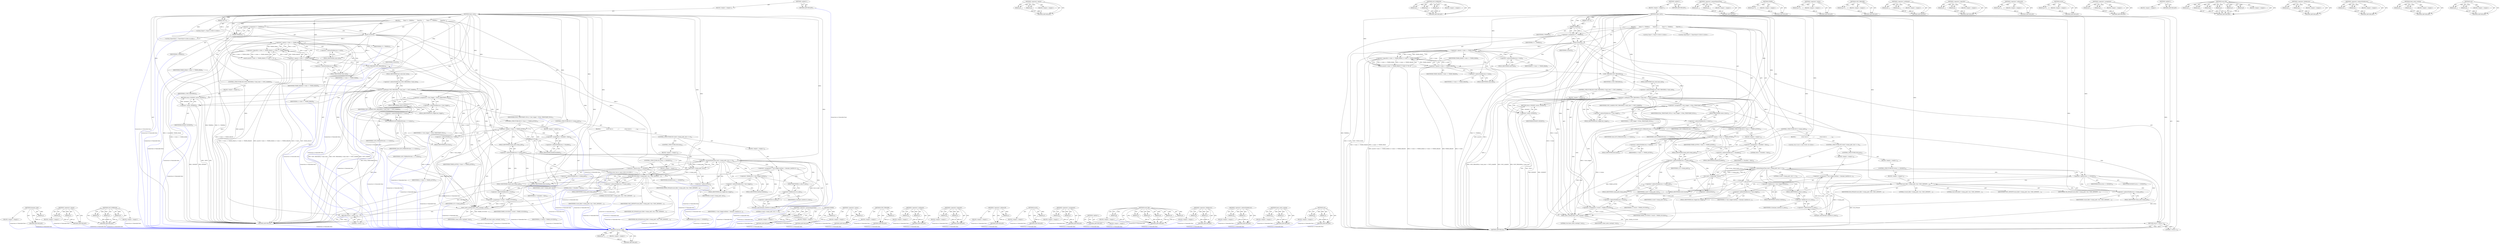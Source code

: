 digraph "stat" {
vulnerable_211 [label=<(METHOD,timespec_load)>];
vulnerable_212 [label=<(PARAM,p1)>];
vulnerable_213 [label=<(BLOCK,&lt;empty&gt;,&lt;empty&gt;)>];
vulnerable_214 [label=<(METHOD_RETURN,ANY)>];
vulnerable_163 [label=<(METHOD,&lt;operator&gt;.equals)>];
vulnerable_164 [label=<(PARAM,p1)>];
vulnerable_165 [label=<(PARAM,p2)>];
vulnerable_166 [label=<(BLOCK,&lt;empty&gt;,&lt;empty&gt;)>];
vulnerable_167 [label=<(METHOD_RETURN,ANY)>];
vulnerable_186 [label=<(METHOD,LIST_FOREACH)>];
vulnerable_187 [label=<(PARAM,p1)>];
vulnerable_188 [label=<(PARAM,p2)>];
vulnerable_189 [label=<(PARAM,p3)>];
vulnerable_190 [label=<(BLOCK,&lt;empty&gt;,&lt;empty&gt;)>];
vulnerable_191 [label=<(METHOD_RETURN,ANY)>];
vulnerable_6 [label=<(METHOD,&lt;global&gt;)<SUB>1</SUB>>];
vulnerable_7 [label=<(BLOCK,&lt;empty&gt;,&lt;empty&gt;)<SUB>1</SUB>>];
vulnerable_8 [label=<(METHOD,timer_start)<SUB>1</SUB>>];
vulnerable_9 [label=<(PARAM,Unit *u)<SUB>1</SUB>>];
vulnerable_10 [label=<(BLOCK,{
        Timer *t = TIMER(u);
        TimerVal...,{
        Timer *t = TIMER(u);
        TimerVal...)<SUB>1</SUB>>];
vulnerable_11 [label="<(LOCAL,Timer* t: Timer*)<SUB>2</SUB>>"];
vulnerable_12 [label=<(&lt;operator&gt;.assignment,*t = TIMER(u))<SUB>2</SUB>>];
vulnerable_13 [label=<(IDENTIFIER,t,*t = TIMER(u))<SUB>2</SUB>>];
vulnerable_14 [label=<(TIMER,TIMER(u))<SUB>2</SUB>>];
vulnerable_15 [label=<(IDENTIFIER,u,TIMER(u))<SUB>2</SUB>>];
vulnerable_16 [label="<(LOCAL,TimerValue* v: TimerValue*)<SUB>3</SUB>>"];
vulnerable_17 [label=<(assert,assert(t))<SUB>5</SUB>>];
vulnerable_18 [label=<(IDENTIFIER,t,assert(t))<SUB>5</SUB>>];
vulnerable_19 [label=<(assert,assert(t-&gt;state == TIMER_DEAD || t-&gt;state == TI...)<SUB>6</SUB>>];
vulnerable_20 [label=<(&lt;operator&gt;.logicalOr,t-&gt;state == TIMER_DEAD || t-&gt;state == TIMER_FAILED)<SUB>6</SUB>>];
vulnerable_21 [label=<(&lt;operator&gt;.equals,t-&gt;state == TIMER_DEAD)<SUB>6</SUB>>];
vulnerable_22 [label=<(&lt;operator&gt;.indirectFieldAccess,t-&gt;state)<SUB>6</SUB>>];
vulnerable_23 [label=<(IDENTIFIER,t,t-&gt;state == TIMER_DEAD)<SUB>6</SUB>>];
vulnerable_24 [label=<(FIELD_IDENTIFIER,state,state)<SUB>6</SUB>>];
vulnerable_25 [label=<(IDENTIFIER,TIMER_DEAD,t-&gt;state == TIMER_DEAD)<SUB>6</SUB>>];
vulnerable_26 [label=<(&lt;operator&gt;.equals,t-&gt;state == TIMER_FAILED)<SUB>6</SUB>>];
vulnerable_27 [label=<(&lt;operator&gt;.indirectFieldAccess,t-&gt;state)<SUB>6</SUB>>];
vulnerable_28 [label=<(IDENTIFIER,t,t-&gt;state == TIMER_FAILED)<SUB>6</SUB>>];
vulnerable_29 [label=<(FIELD_IDENTIFIER,state,state)<SUB>6</SUB>>];
vulnerable_30 [label=<(IDENTIFIER,TIMER_FAILED,t-&gt;state == TIMER_FAILED)<SUB>6</SUB>>];
vulnerable_31 [label=<(CONTROL_STRUCTURE,IF,if (UNIT_TRIGGER(u)-&gt;load_state != UNIT_LOADED))<SUB>8</SUB>>];
vulnerable_32 [label=<(&lt;operator&gt;.notEquals,UNIT_TRIGGER(u)-&gt;load_state != UNIT_LOADED)<SUB>8</SUB>>];
vulnerable_33 [label=<(&lt;operator&gt;.indirectFieldAccess,UNIT_TRIGGER(u)-&gt;load_state)<SUB>8</SUB>>];
vulnerable_34 [label=<(UNIT_TRIGGER,UNIT_TRIGGER(u))<SUB>8</SUB>>];
vulnerable_35 [label=<(IDENTIFIER,u,UNIT_TRIGGER(u))<SUB>8</SUB>>];
vulnerable_36 [label=<(FIELD_IDENTIFIER,load_state,load_state)<SUB>8</SUB>>];
vulnerable_37 [label=<(IDENTIFIER,UNIT_LOADED,UNIT_TRIGGER(u)-&gt;load_state != UNIT_LOADED)<SUB>8</SUB>>];
vulnerable_38 [label=<(BLOCK,&lt;empty&gt;,&lt;empty&gt;)<SUB>9</SUB>>];
vulnerable_39 [label=<(RETURN,return -ENOENT;,return -ENOENT;)<SUB>9</SUB>>];
vulnerable_40 [label=<(&lt;operator&gt;.minus,-ENOENT)<SUB>9</SUB>>];
vulnerable_41 [label=<(IDENTIFIER,ENOENT,-ENOENT)<SUB>9</SUB>>];
vulnerable_42 [label=<(&lt;operator&gt;.assignment,t-&gt;last_trigger = DUAL_TIMESTAMP_NULL)<SUB>11</SUB>>];
vulnerable_43 [label=<(&lt;operator&gt;.indirectFieldAccess,t-&gt;last_trigger)<SUB>11</SUB>>];
vulnerable_44 [label=<(IDENTIFIER,t,t-&gt;last_trigger = DUAL_TIMESTAMP_NULL)<SUB>11</SUB>>];
vulnerable_45 [label=<(FIELD_IDENTIFIER,last_trigger,last_trigger)<SUB>11</SUB>>];
vulnerable_46 [label=<(IDENTIFIER,DUAL_TIMESTAMP_NULL,t-&gt;last_trigger = DUAL_TIMESTAMP_NULL)<SUB>11</SUB>>];
vulnerable_47 [label=<(LIST_FOREACH,LIST_FOREACH(value, v, t-&gt;values))<SUB>14</SUB>>];
vulnerable_48 [label=<(IDENTIFIER,value,LIST_FOREACH(value, v, t-&gt;values))<SUB>14</SUB>>];
vulnerable_49 [label=<(IDENTIFIER,v,LIST_FOREACH(value, v, t-&gt;values))<SUB>14</SUB>>];
vulnerable_50 [label=<(&lt;operator&gt;.indirectFieldAccess,t-&gt;values)<SUB>14</SUB>>];
vulnerable_51 [label=<(IDENTIFIER,t,LIST_FOREACH(value, v, t-&gt;values))<SUB>14</SUB>>];
vulnerable_52 [label=<(FIELD_IDENTIFIER,values,values)<SUB>14</SUB>>];
vulnerable_53 [label=<(CONTROL_STRUCTURE,IF,if (v-&gt;base == TIMER_ACTIVE))<SUB>15</SUB>>];
vulnerable_54 [label=<(&lt;operator&gt;.equals,v-&gt;base == TIMER_ACTIVE)<SUB>15</SUB>>];
vulnerable_55 [label=<(&lt;operator&gt;.indirectFieldAccess,v-&gt;base)<SUB>15</SUB>>];
vulnerable_56 [label=<(IDENTIFIER,v,v-&gt;base == TIMER_ACTIVE)<SUB>15</SUB>>];
vulnerable_57 [label=<(FIELD_IDENTIFIER,base,base)<SUB>15</SUB>>];
vulnerable_58 [label=<(IDENTIFIER,TIMER_ACTIVE,v-&gt;base == TIMER_ACTIVE)<SUB>15</SUB>>];
vulnerable_59 [label=<(BLOCK,&lt;empty&gt;,&lt;empty&gt;)<SUB>16</SUB>>];
vulnerable_60 [label=<(&lt;operator&gt;.assignment,v-&gt;disabled = false)<SUB>16</SUB>>];
vulnerable_61 [label=<(&lt;operator&gt;.indirectFieldAccess,v-&gt;disabled)<SUB>16</SUB>>];
vulnerable_62 [label=<(IDENTIFIER,v,v-&gt;disabled = false)<SUB>16</SUB>>];
vulnerable_63 [label=<(FIELD_IDENTIFIER,disabled,disabled)<SUB>16</SUB>>];
vulnerable_64 [label=<(LITERAL,false,v-&gt;disabled = false)<SUB>16</SUB>>];
vulnerable_65 [label=<(CONTROL_STRUCTURE,IF,if (t-&gt;stamp_path))<SUB>18</SUB>>];
vulnerable_66 [label=<(&lt;operator&gt;.indirectFieldAccess,t-&gt;stamp_path)<SUB>18</SUB>>];
vulnerable_67 [label=<(IDENTIFIER,t,if (t-&gt;stamp_path))<SUB>18</SUB>>];
vulnerable_68 [label=<(FIELD_IDENTIFIER,stamp_path,stamp_path)<SUB>18</SUB>>];
vulnerable_69 [label=<(BLOCK,{
                struct stat st;

            ...,{
                struct stat st;

            ...)<SUB>18</SUB>>];
vulnerable_70 [label="<(LOCAL,struct stat st: stat)<SUB>19</SUB>>"];
vulnerable_71 [label=<(CONTROL_STRUCTURE,IF,if (stat(t-&gt;stamp_path, &amp;st) &gt;= 0))<SUB>21</SUB>>];
vulnerable_72 [label=<(&lt;operator&gt;.greaterEqualsThan,stat(t-&gt;stamp_path, &amp;st) &gt;= 0)<SUB>21</SUB>>];
vulnerable_73 [label=<(stat,stat(t-&gt;stamp_path, &amp;st))<SUB>21</SUB>>];
vulnerable_74 [label=<(&lt;operator&gt;.indirectFieldAccess,t-&gt;stamp_path)<SUB>21</SUB>>];
vulnerable_75 [label=<(IDENTIFIER,t,stat(t-&gt;stamp_path, &amp;st))<SUB>21</SUB>>];
vulnerable_76 [label=<(FIELD_IDENTIFIER,stamp_path,stamp_path)<SUB>21</SUB>>];
vulnerable_77 [label=<(&lt;operator&gt;.addressOf,&amp;st)<SUB>21</SUB>>];
vulnerable_78 [label=<(IDENTIFIER,st,stat(t-&gt;stamp_path, &amp;st))<SUB>21</SUB>>];
vulnerable_79 [label=<(LITERAL,0,stat(t-&gt;stamp_path, &amp;st) &gt;= 0)<SUB>21</SUB>>];
vulnerable_80 [label=<(BLOCK,&lt;empty&gt;,&lt;empty&gt;)<SUB>22</SUB>>];
vulnerable_81 [label=<(&lt;operator&gt;.assignment,t-&gt;last_trigger.realtime = timespec_load(&amp;st.st...)<SUB>22</SUB>>];
vulnerable_82 [label=<(&lt;operator&gt;.fieldAccess,t-&gt;last_trigger.realtime)<SUB>22</SUB>>];
vulnerable_83 [label=<(&lt;operator&gt;.indirectFieldAccess,t-&gt;last_trigger)<SUB>22</SUB>>];
vulnerable_84 [label=<(IDENTIFIER,t,t-&gt;last_trigger.realtime = timespec_load(&amp;st.st...)<SUB>22</SUB>>];
vulnerable_85 [label=<(FIELD_IDENTIFIER,last_trigger,last_trigger)<SUB>22</SUB>>];
vulnerable_86 [label=<(FIELD_IDENTIFIER,realtime,realtime)<SUB>22</SUB>>];
vulnerable_87 [label=<(timespec_load,timespec_load(&amp;st.st_atim))<SUB>22</SUB>>];
vulnerable_88 [label=<(&lt;operator&gt;.addressOf,&amp;st.st_atim)<SUB>22</SUB>>];
vulnerable_89 [label=<(&lt;operator&gt;.fieldAccess,st.st_atim)<SUB>22</SUB>>];
vulnerable_90 [label=<(IDENTIFIER,st,timespec_load(&amp;st.st_atim))<SUB>22</SUB>>];
vulnerable_91 [label=<(FIELD_IDENTIFIER,st_atim,st_atim)<SUB>22</SUB>>];
vulnerable_92 [label=<(CONTROL_STRUCTURE,ELSE,else)<SUB>23</SUB>>];
vulnerable_93 [label=<(BLOCK,&lt;empty&gt;,&lt;empty&gt;)<SUB>23</SUB>>];
vulnerable_94 [label=<(CONTROL_STRUCTURE,IF,if (errno == ENOENT))<SUB>23</SUB>>];
vulnerable_95 [label=<(&lt;operator&gt;.equals,errno == ENOENT)<SUB>23</SUB>>];
vulnerable_96 [label=<(IDENTIFIER,errno,errno == ENOENT)<SUB>23</SUB>>];
vulnerable_97 [label=<(IDENTIFIER,ENOENT,errno == ENOENT)<SUB>23</SUB>>];
vulnerable_98 [label=<(BLOCK,&lt;empty&gt;,&lt;empty&gt;)<SUB>27</SUB>>];
vulnerable_99 [label=<(touch_file,touch_file(t-&gt;stamp_path, true, USEC_INFINITY, ...)<SUB>27</SUB>>];
vulnerable_100 [label=<(&lt;operator&gt;.indirectFieldAccess,t-&gt;stamp_path)<SUB>27</SUB>>];
vulnerable_101 [label=<(IDENTIFIER,t,touch_file(t-&gt;stamp_path, true, USEC_INFINITY, ...)<SUB>27</SUB>>];
vulnerable_102 [label=<(FIELD_IDENTIFIER,stamp_path,stamp_path)<SUB>27</SUB>>];
vulnerable_103 [label=<(LITERAL,true,touch_file(t-&gt;stamp_path, true, USEC_INFINITY, ...)<SUB>27</SUB>>];
vulnerable_104 [label=<(IDENTIFIER,USEC_INFINITY,touch_file(t-&gt;stamp_path, true, USEC_INFINITY, ...)<SUB>27</SUB>>];
vulnerable_105 [label=<(IDENTIFIER,UID_INVALID,touch_file(t-&gt;stamp_path, true, USEC_INFINITY, ...)<SUB>27</SUB>>];
vulnerable_106 [label=<(IDENTIFIER,GID_INVALID,touch_file(t-&gt;stamp_path, true, USEC_INFINITY, ...)<SUB>27</SUB>>];
vulnerable_107 [label=<(LITERAL,0,touch_file(t-&gt;stamp_path, true, USEC_INFINITY, ...)<SUB>27</SUB>>];
vulnerable_108 [label=<(&lt;operator&gt;.assignment,t-&gt;result = TIMER_SUCCESS)<SUB>30</SUB>>];
vulnerable_109 [label=<(&lt;operator&gt;.indirectFieldAccess,t-&gt;result)<SUB>30</SUB>>];
vulnerable_110 [label=<(IDENTIFIER,t,t-&gt;result = TIMER_SUCCESS)<SUB>30</SUB>>];
vulnerable_111 [label=<(FIELD_IDENTIFIER,result,result)<SUB>30</SUB>>];
vulnerable_112 [label=<(IDENTIFIER,TIMER_SUCCESS,t-&gt;result = TIMER_SUCCESS)<SUB>30</SUB>>];
vulnerable_113 [label=<(timer_enter_waiting,timer_enter_waiting(t, true))<SUB>31</SUB>>];
vulnerable_114 [label=<(IDENTIFIER,t,timer_enter_waiting(t, true))<SUB>31</SUB>>];
vulnerable_115 [label=<(LITERAL,true,timer_enter_waiting(t, true))<SUB>31</SUB>>];
vulnerable_116 [label=<(RETURN,return 1;,return 1;)<SUB>32</SUB>>];
vulnerable_117 [label=<(LITERAL,1,return 1;)<SUB>32</SUB>>];
vulnerable_118 [label=<(METHOD_RETURN,int)<SUB>1</SUB>>];
vulnerable_120 [label=<(METHOD_RETURN,ANY)<SUB>1</SUB>>];
vulnerable_192 [label=<(METHOD,&lt;operator&gt;.greaterEqualsThan)>];
vulnerable_193 [label=<(PARAM,p1)>];
vulnerable_194 [label=<(PARAM,p2)>];
vulnerable_195 [label=<(BLOCK,&lt;empty&gt;,&lt;empty&gt;)>];
vulnerable_196 [label=<(METHOD_RETURN,ANY)>];
vulnerable_150 [label=<(METHOD,TIMER)>];
vulnerable_151 [label=<(PARAM,p1)>];
vulnerable_152 [label=<(BLOCK,&lt;empty&gt;,&lt;empty&gt;)>];
vulnerable_153 [label=<(METHOD_RETURN,ANY)>];
vulnerable_182 [label=<(METHOD,&lt;operator&gt;.minus)>];
vulnerable_183 [label=<(PARAM,p1)>];
vulnerable_184 [label=<(BLOCK,&lt;empty&gt;,&lt;empty&gt;)>];
vulnerable_185 [label=<(METHOD_RETURN,ANY)>];
vulnerable_178 [label=<(METHOD,UNIT_TRIGGER)>];
vulnerable_179 [label=<(PARAM,p1)>];
vulnerable_180 [label=<(BLOCK,&lt;empty&gt;,&lt;empty&gt;)>];
vulnerable_181 [label=<(METHOD_RETURN,ANY)>];
vulnerable_173 [label=<(METHOD,&lt;operator&gt;.notEquals)>];
vulnerable_174 [label=<(PARAM,p1)>];
vulnerable_175 [label=<(PARAM,p2)>];
vulnerable_176 [label=<(BLOCK,&lt;empty&gt;,&lt;empty&gt;)>];
vulnerable_177 [label=<(METHOD_RETURN,ANY)>];
vulnerable_158 [label=<(METHOD,&lt;operator&gt;.logicalOr)>];
vulnerable_159 [label=<(PARAM,p1)>];
vulnerable_160 [label=<(PARAM,p2)>];
vulnerable_161 [label=<(BLOCK,&lt;empty&gt;,&lt;empty&gt;)>];
vulnerable_162 [label=<(METHOD_RETURN,ANY)>];
vulnerable_202 [label=<(METHOD,&lt;operator&gt;.addressOf)>];
vulnerable_203 [label=<(PARAM,p1)>];
vulnerable_204 [label=<(BLOCK,&lt;empty&gt;,&lt;empty&gt;)>];
vulnerable_205 [label=<(METHOD_RETURN,ANY)>];
vulnerable_154 [label=<(METHOD,assert)>];
vulnerable_155 [label=<(PARAM,p1)>];
vulnerable_156 [label=<(BLOCK,&lt;empty&gt;,&lt;empty&gt;)>];
vulnerable_157 [label=<(METHOD_RETURN,ANY)>];
vulnerable_145 [label=<(METHOD,&lt;operator&gt;.assignment)>];
vulnerable_146 [label=<(PARAM,p1)>];
vulnerable_147 [label=<(PARAM,p2)>];
vulnerable_148 [label=<(BLOCK,&lt;empty&gt;,&lt;empty&gt;)>];
vulnerable_149 [label=<(METHOD_RETURN,ANY)>];
vulnerable_139 [label=<(METHOD,&lt;global&gt;)<SUB>1</SUB>>];
vulnerable_140 [label=<(BLOCK,&lt;empty&gt;,&lt;empty&gt;)>];
vulnerable_141 [label=<(METHOD_RETURN,ANY)>];
vulnerable_215 [label=<(METHOD,touch_file)>];
vulnerable_216 [label=<(PARAM,p1)>];
vulnerable_217 [label=<(PARAM,p2)>];
vulnerable_218 [label=<(PARAM,p3)>];
vulnerable_219 [label=<(PARAM,p4)>];
vulnerable_220 [label=<(PARAM,p5)>];
vulnerable_221 [label=<(PARAM,p6)>];
vulnerable_222 [label=<(BLOCK,&lt;empty&gt;,&lt;empty&gt;)>];
vulnerable_223 [label=<(METHOD_RETURN,ANY)>];
vulnerable_206 [label=<(METHOD,&lt;operator&gt;.fieldAccess)>];
vulnerable_207 [label=<(PARAM,p1)>];
vulnerable_208 [label=<(PARAM,p2)>];
vulnerable_209 [label=<(BLOCK,&lt;empty&gt;,&lt;empty&gt;)>];
vulnerable_210 [label=<(METHOD_RETURN,ANY)>];
vulnerable_168 [label=<(METHOD,&lt;operator&gt;.indirectFieldAccess)>];
vulnerable_169 [label=<(PARAM,p1)>];
vulnerable_170 [label=<(PARAM,p2)>];
vulnerable_171 [label=<(BLOCK,&lt;empty&gt;,&lt;empty&gt;)>];
vulnerable_172 [label=<(METHOD_RETURN,ANY)>];
vulnerable_224 [label=<(METHOD,timer_enter_waiting)>];
vulnerable_225 [label=<(PARAM,p1)>];
vulnerable_226 [label=<(PARAM,p2)>];
vulnerable_227 [label=<(BLOCK,&lt;empty&gt;,&lt;empty&gt;)>];
vulnerable_228 [label=<(METHOD_RETURN,ANY)>];
vulnerable_197 [label=<(METHOD,stat)>];
vulnerable_198 [label=<(PARAM,p1)>];
vulnerable_199 [label=<(PARAM,p2)>];
vulnerable_200 [label=<(BLOCK,&lt;empty&gt;,&lt;empty&gt;)>];
vulnerable_201 [label=<(METHOD_RETURN,ANY)>];
fixed_211 [label=<(METHOD,timespec_load)>];
fixed_212 [label=<(PARAM,p1)>];
fixed_213 [label=<(BLOCK,&lt;empty&gt;,&lt;empty&gt;)>];
fixed_214 [label=<(METHOD_RETURN,ANY)>];
fixed_163 [label=<(METHOD,&lt;operator&gt;.equals)>];
fixed_164 [label=<(PARAM,p1)>];
fixed_165 [label=<(PARAM,p2)>];
fixed_166 [label=<(BLOCK,&lt;empty&gt;,&lt;empty&gt;)>];
fixed_167 [label=<(METHOD_RETURN,ANY)>];
fixed_186 [label=<(METHOD,LIST_FOREACH)>];
fixed_187 [label=<(PARAM,p1)>];
fixed_188 [label=<(PARAM,p2)>];
fixed_189 [label=<(PARAM,p3)>];
fixed_190 [label=<(BLOCK,&lt;empty&gt;,&lt;empty&gt;)>];
fixed_191 [label=<(METHOD_RETURN,ANY)>];
fixed_6 [label=<(METHOD,&lt;global&gt;)<SUB>1</SUB>>];
fixed_7 [label=<(BLOCK,&lt;empty&gt;,&lt;empty&gt;)<SUB>1</SUB>>];
fixed_8 [label=<(METHOD,timer_start)<SUB>1</SUB>>];
fixed_9 [label=<(PARAM,Unit *u)<SUB>1</SUB>>];
fixed_10 [label=<(BLOCK,{
        Timer *t = TIMER(u);
        TimerVal...,{
        Timer *t = TIMER(u);
        TimerVal...)<SUB>1</SUB>>];
fixed_11 [label="<(LOCAL,Timer* t: Timer*)<SUB>2</SUB>>"];
fixed_12 [label=<(&lt;operator&gt;.assignment,*t = TIMER(u))<SUB>2</SUB>>];
fixed_13 [label=<(IDENTIFIER,t,*t = TIMER(u))<SUB>2</SUB>>];
fixed_14 [label=<(TIMER,TIMER(u))<SUB>2</SUB>>];
fixed_15 [label=<(IDENTIFIER,u,TIMER(u))<SUB>2</SUB>>];
fixed_16 [label="<(LOCAL,TimerValue* v: TimerValue*)<SUB>3</SUB>>"];
fixed_17 [label=<(assert,assert(t))<SUB>5</SUB>>];
fixed_18 [label=<(IDENTIFIER,t,assert(t))<SUB>5</SUB>>];
fixed_19 [label=<(assert,assert(t-&gt;state == TIMER_DEAD || t-&gt;state == TI...)<SUB>6</SUB>>];
fixed_20 [label=<(&lt;operator&gt;.logicalOr,t-&gt;state == TIMER_DEAD || t-&gt;state == TIMER_FAILED)<SUB>6</SUB>>];
fixed_21 [label=<(&lt;operator&gt;.equals,t-&gt;state == TIMER_DEAD)<SUB>6</SUB>>];
fixed_22 [label=<(&lt;operator&gt;.indirectFieldAccess,t-&gt;state)<SUB>6</SUB>>];
fixed_23 [label=<(IDENTIFIER,t,t-&gt;state == TIMER_DEAD)<SUB>6</SUB>>];
fixed_24 [label=<(FIELD_IDENTIFIER,state,state)<SUB>6</SUB>>];
fixed_25 [label=<(IDENTIFIER,TIMER_DEAD,t-&gt;state == TIMER_DEAD)<SUB>6</SUB>>];
fixed_26 [label=<(&lt;operator&gt;.equals,t-&gt;state == TIMER_FAILED)<SUB>6</SUB>>];
fixed_27 [label=<(&lt;operator&gt;.indirectFieldAccess,t-&gt;state)<SUB>6</SUB>>];
fixed_28 [label=<(IDENTIFIER,t,t-&gt;state == TIMER_FAILED)<SUB>6</SUB>>];
fixed_29 [label=<(FIELD_IDENTIFIER,state,state)<SUB>6</SUB>>];
fixed_30 [label=<(IDENTIFIER,TIMER_FAILED,t-&gt;state == TIMER_FAILED)<SUB>6</SUB>>];
fixed_31 [label=<(CONTROL_STRUCTURE,IF,if (UNIT_TRIGGER(u)-&gt;load_state != UNIT_LOADED))<SUB>8</SUB>>];
fixed_32 [label=<(&lt;operator&gt;.notEquals,UNIT_TRIGGER(u)-&gt;load_state != UNIT_LOADED)<SUB>8</SUB>>];
fixed_33 [label=<(&lt;operator&gt;.indirectFieldAccess,UNIT_TRIGGER(u)-&gt;load_state)<SUB>8</SUB>>];
fixed_34 [label=<(UNIT_TRIGGER,UNIT_TRIGGER(u))<SUB>8</SUB>>];
fixed_35 [label=<(IDENTIFIER,u,UNIT_TRIGGER(u))<SUB>8</SUB>>];
fixed_36 [label=<(FIELD_IDENTIFIER,load_state,load_state)<SUB>8</SUB>>];
fixed_37 [label=<(IDENTIFIER,UNIT_LOADED,UNIT_TRIGGER(u)-&gt;load_state != UNIT_LOADED)<SUB>8</SUB>>];
fixed_38 [label=<(BLOCK,&lt;empty&gt;,&lt;empty&gt;)<SUB>9</SUB>>];
fixed_39 [label=<(RETURN,return -ENOENT;,return -ENOENT;)<SUB>9</SUB>>];
fixed_40 [label=<(&lt;operator&gt;.minus,-ENOENT)<SUB>9</SUB>>];
fixed_41 [label=<(IDENTIFIER,ENOENT,-ENOENT)<SUB>9</SUB>>];
fixed_42 [label=<(&lt;operator&gt;.assignment,t-&gt;last_trigger = DUAL_TIMESTAMP_NULL)<SUB>11</SUB>>];
fixed_43 [label=<(&lt;operator&gt;.indirectFieldAccess,t-&gt;last_trigger)<SUB>11</SUB>>];
fixed_44 [label=<(IDENTIFIER,t,t-&gt;last_trigger = DUAL_TIMESTAMP_NULL)<SUB>11</SUB>>];
fixed_45 [label=<(FIELD_IDENTIFIER,last_trigger,last_trigger)<SUB>11</SUB>>];
fixed_46 [label=<(IDENTIFIER,DUAL_TIMESTAMP_NULL,t-&gt;last_trigger = DUAL_TIMESTAMP_NULL)<SUB>11</SUB>>];
fixed_47 [label=<(LIST_FOREACH,LIST_FOREACH(value, v, t-&gt;values))<SUB>14</SUB>>];
fixed_48 [label=<(IDENTIFIER,value,LIST_FOREACH(value, v, t-&gt;values))<SUB>14</SUB>>];
fixed_49 [label=<(IDENTIFIER,v,LIST_FOREACH(value, v, t-&gt;values))<SUB>14</SUB>>];
fixed_50 [label=<(&lt;operator&gt;.indirectFieldAccess,t-&gt;values)<SUB>14</SUB>>];
fixed_51 [label=<(IDENTIFIER,t,LIST_FOREACH(value, v, t-&gt;values))<SUB>14</SUB>>];
fixed_52 [label=<(FIELD_IDENTIFIER,values,values)<SUB>14</SUB>>];
fixed_53 [label=<(CONTROL_STRUCTURE,IF,if (v-&gt;base == TIMER_ACTIVE))<SUB>15</SUB>>];
fixed_54 [label=<(&lt;operator&gt;.equals,v-&gt;base == TIMER_ACTIVE)<SUB>15</SUB>>];
fixed_55 [label=<(&lt;operator&gt;.indirectFieldAccess,v-&gt;base)<SUB>15</SUB>>];
fixed_56 [label=<(IDENTIFIER,v,v-&gt;base == TIMER_ACTIVE)<SUB>15</SUB>>];
fixed_57 [label=<(FIELD_IDENTIFIER,base,base)<SUB>15</SUB>>];
fixed_58 [label=<(IDENTIFIER,TIMER_ACTIVE,v-&gt;base == TIMER_ACTIVE)<SUB>15</SUB>>];
fixed_59 [label=<(BLOCK,&lt;empty&gt;,&lt;empty&gt;)<SUB>16</SUB>>];
fixed_60 [label=<(&lt;operator&gt;.assignment,v-&gt;disabled = false)<SUB>16</SUB>>];
fixed_61 [label=<(&lt;operator&gt;.indirectFieldAccess,v-&gt;disabled)<SUB>16</SUB>>];
fixed_62 [label=<(IDENTIFIER,v,v-&gt;disabled = false)<SUB>16</SUB>>];
fixed_63 [label=<(FIELD_IDENTIFIER,disabled,disabled)<SUB>16</SUB>>];
fixed_64 [label=<(LITERAL,false,v-&gt;disabled = false)<SUB>16</SUB>>];
fixed_65 [label=<(CONTROL_STRUCTURE,IF,if (t-&gt;stamp_path))<SUB>18</SUB>>];
fixed_66 [label=<(&lt;operator&gt;.indirectFieldAccess,t-&gt;stamp_path)<SUB>18</SUB>>];
fixed_67 [label=<(IDENTIFIER,t,if (t-&gt;stamp_path))<SUB>18</SUB>>];
fixed_68 [label=<(FIELD_IDENTIFIER,stamp_path,stamp_path)<SUB>18</SUB>>];
fixed_69 [label=<(BLOCK,{
                struct stat st;

            ...,{
                struct stat st;

            ...)<SUB>18</SUB>>];
fixed_70 [label="<(LOCAL,struct stat st: stat)<SUB>19</SUB>>"];
fixed_71 [label=<(CONTROL_STRUCTURE,IF,if (stat(t-&gt;stamp_path, &amp;st) &gt;= 0))<SUB>21</SUB>>];
fixed_72 [label=<(&lt;operator&gt;.greaterEqualsThan,stat(t-&gt;stamp_path, &amp;st) &gt;= 0)<SUB>21</SUB>>];
fixed_73 [label=<(stat,stat(t-&gt;stamp_path, &amp;st))<SUB>21</SUB>>];
fixed_74 [label=<(&lt;operator&gt;.indirectFieldAccess,t-&gt;stamp_path)<SUB>21</SUB>>];
fixed_75 [label=<(IDENTIFIER,t,stat(t-&gt;stamp_path, &amp;st))<SUB>21</SUB>>];
fixed_76 [label=<(FIELD_IDENTIFIER,stamp_path,stamp_path)<SUB>21</SUB>>];
fixed_77 [label=<(&lt;operator&gt;.addressOf,&amp;st)<SUB>21</SUB>>];
fixed_78 [label=<(IDENTIFIER,st,stat(t-&gt;stamp_path, &amp;st))<SUB>21</SUB>>];
fixed_79 [label=<(LITERAL,0,stat(t-&gt;stamp_path, &amp;st) &gt;= 0)<SUB>21</SUB>>];
fixed_80 [label=<(BLOCK,&lt;empty&gt;,&lt;empty&gt;)<SUB>22</SUB>>];
fixed_81 [label=<(&lt;operator&gt;.assignment,t-&gt;last_trigger.realtime = timespec_load(&amp;st.st...)<SUB>22</SUB>>];
fixed_82 [label=<(&lt;operator&gt;.fieldAccess,t-&gt;last_trigger.realtime)<SUB>22</SUB>>];
fixed_83 [label=<(&lt;operator&gt;.indirectFieldAccess,t-&gt;last_trigger)<SUB>22</SUB>>];
fixed_84 [label=<(IDENTIFIER,t,t-&gt;last_trigger.realtime = timespec_load(&amp;st.st...)<SUB>22</SUB>>];
fixed_85 [label=<(FIELD_IDENTIFIER,last_trigger,last_trigger)<SUB>22</SUB>>];
fixed_86 [label=<(FIELD_IDENTIFIER,realtime,realtime)<SUB>22</SUB>>];
fixed_87 [label=<(timespec_load,timespec_load(&amp;st.st_atim))<SUB>22</SUB>>];
fixed_88 [label=<(&lt;operator&gt;.addressOf,&amp;st.st_atim)<SUB>22</SUB>>];
fixed_89 [label=<(&lt;operator&gt;.fieldAccess,st.st_atim)<SUB>22</SUB>>];
fixed_90 [label=<(IDENTIFIER,st,timespec_load(&amp;st.st_atim))<SUB>22</SUB>>];
fixed_91 [label=<(FIELD_IDENTIFIER,st_atim,st_atim)<SUB>22</SUB>>];
fixed_92 [label=<(CONTROL_STRUCTURE,ELSE,else)<SUB>23</SUB>>];
fixed_93 [label=<(BLOCK,&lt;empty&gt;,&lt;empty&gt;)<SUB>23</SUB>>];
fixed_94 [label=<(CONTROL_STRUCTURE,IF,if (errno == ENOENT))<SUB>23</SUB>>];
fixed_95 [label=<(&lt;operator&gt;.equals,errno == ENOENT)<SUB>23</SUB>>];
fixed_96 [label=<(IDENTIFIER,errno,errno == ENOENT)<SUB>23</SUB>>];
fixed_97 [label=<(IDENTIFIER,ENOENT,errno == ENOENT)<SUB>23</SUB>>];
fixed_98 [label=<(BLOCK,&lt;empty&gt;,&lt;empty&gt;)<SUB>27</SUB>>];
fixed_99 [label=<(touch_file,touch_file(t-&gt;stamp_path, true, USEC_INFINITY, ...)<SUB>27</SUB>>];
fixed_100 [label=<(&lt;operator&gt;.indirectFieldAccess,t-&gt;stamp_path)<SUB>27</SUB>>];
fixed_101 [label=<(IDENTIFIER,t,touch_file(t-&gt;stamp_path, true, USEC_INFINITY, ...)<SUB>27</SUB>>];
fixed_102 [label=<(FIELD_IDENTIFIER,stamp_path,stamp_path)<SUB>27</SUB>>];
fixed_103 [label=<(LITERAL,true,touch_file(t-&gt;stamp_path, true, USEC_INFINITY, ...)<SUB>27</SUB>>];
fixed_104 [label=<(IDENTIFIER,USEC_INFINITY,touch_file(t-&gt;stamp_path, true, USEC_INFINITY, ...)<SUB>27</SUB>>];
fixed_105 [label=<(IDENTIFIER,UID_INVALID,touch_file(t-&gt;stamp_path, true, USEC_INFINITY, ...)<SUB>27</SUB>>];
fixed_106 [label=<(IDENTIFIER,GID_INVALID,touch_file(t-&gt;stamp_path, true, USEC_INFINITY, ...)<SUB>27</SUB>>];
fixed_107 [label=<(IDENTIFIER,MODE_INVALID,touch_file(t-&gt;stamp_path, true, USEC_INFINITY, ...)<SUB>27</SUB>>];
fixed_108 [label=<(&lt;operator&gt;.assignment,t-&gt;result = TIMER_SUCCESS)<SUB>30</SUB>>];
fixed_109 [label=<(&lt;operator&gt;.indirectFieldAccess,t-&gt;result)<SUB>30</SUB>>];
fixed_110 [label=<(IDENTIFIER,t,t-&gt;result = TIMER_SUCCESS)<SUB>30</SUB>>];
fixed_111 [label=<(FIELD_IDENTIFIER,result,result)<SUB>30</SUB>>];
fixed_112 [label=<(IDENTIFIER,TIMER_SUCCESS,t-&gt;result = TIMER_SUCCESS)<SUB>30</SUB>>];
fixed_113 [label=<(timer_enter_waiting,timer_enter_waiting(t, true))<SUB>31</SUB>>];
fixed_114 [label=<(IDENTIFIER,t,timer_enter_waiting(t, true))<SUB>31</SUB>>];
fixed_115 [label=<(LITERAL,true,timer_enter_waiting(t, true))<SUB>31</SUB>>];
fixed_116 [label=<(RETURN,return 1;,return 1;)<SUB>32</SUB>>];
fixed_117 [label=<(LITERAL,1,return 1;)<SUB>32</SUB>>];
fixed_118 [label=<(METHOD_RETURN,int)<SUB>1</SUB>>];
fixed_120 [label=<(METHOD_RETURN,ANY)<SUB>1</SUB>>];
fixed_192 [label=<(METHOD,&lt;operator&gt;.greaterEqualsThan)>];
fixed_193 [label=<(PARAM,p1)>];
fixed_194 [label=<(PARAM,p2)>];
fixed_195 [label=<(BLOCK,&lt;empty&gt;,&lt;empty&gt;)>];
fixed_196 [label=<(METHOD_RETURN,ANY)>];
fixed_150 [label=<(METHOD,TIMER)>];
fixed_151 [label=<(PARAM,p1)>];
fixed_152 [label=<(BLOCK,&lt;empty&gt;,&lt;empty&gt;)>];
fixed_153 [label=<(METHOD_RETURN,ANY)>];
fixed_182 [label=<(METHOD,&lt;operator&gt;.minus)>];
fixed_183 [label=<(PARAM,p1)>];
fixed_184 [label=<(BLOCK,&lt;empty&gt;,&lt;empty&gt;)>];
fixed_185 [label=<(METHOD_RETURN,ANY)>];
fixed_178 [label=<(METHOD,UNIT_TRIGGER)>];
fixed_179 [label=<(PARAM,p1)>];
fixed_180 [label=<(BLOCK,&lt;empty&gt;,&lt;empty&gt;)>];
fixed_181 [label=<(METHOD_RETURN,ANY)>];
fixed_173 [label=<(METHOD,&lt;operator&gt;.notEquals)>];
fixed_174 [label=<(PARAM,p1)>];
fixed_175 [label=<(PARAM,p2)>];
fixed_176 [label=<(BLOCK,&lt;empty&gt;,&lt;empty&gt;)>];
fixed_177 [label=<(METHOD_RETURN,ANY)>];
fixed_158 [label=<(METHOD,&lt;operator&gt;.logicalOr)>];
fixed_159 [label=<(PARAM,p1)>];
fixed_160 [label=<(PARAM,p2)>];
fixed_161 [label=<(BLOCK,&lt;empty&gt;,&lt;empty&gt;)>];
fixed_162 [label=<(METHOD_RETURN,ANY)>];
fixed_202 [label=<(METHOD,&lt;operator&gt;.addressOf)>];
fixed_203 [label=<(PARAM,p1)>];
fixed_204 [label=<(BLOCK,&lt;empty&gt;,&lt;empty&gt;)>];
fixed_205 [label=<(METHOD_RETURN,ANY)>];
fixed_154 [label=<(METHOD,assert)>];
fixed_155 [label=<(PARAM,p1)>];
fixed_156 [label=<(BLOCK,&lt;empty&gt;,&lt;empty&gt;)>];
fixed_157 [label=<(METHOD_RETURN,ANY)>];
fixed_145 [label=<(METHOD,&lt;operator&gt;.assignment)>];
fixed_146 [label=<(PARAM,p1)>];
fixed_147 [label=<(PARAM,p2)>];
fixed_148 [label=<(BLOCK,&lt;empty&gt;,&lt;empty&gt;)>];
fixed_149 [label=<(METHOD_RETURN,ANY)>];
fixed_139 [label=<(METHOD,&lt;global&gt;)<SUB>1</SUB>>];
fixed_140 [label=<(BLOCK,&lt;empty&gt;,&lt;empty&gt;)>];
fixed_141 [label=<(METHOD_RETURN,ANY)>];
fixed_215 [label=<(METHOD,touch_file)>];
fixed_216 [label=<(PARAM,p1)>];
fixed_217 [label=<(PARAM,p2)>];
fixed_218 [label=<(PARAM,p3)>];
fixed_219 [label=<(PARAM,p4)>];
fixed_220 [label=<(PARAM,p5)>];
fixed_221 [label=<(PARAM,p6)>];
fixed_222 [label=<(BLOCK,&lt;empty&gt;,&lt;empty&gt;)>];
fixed_223 [label=<(METHOD_RETURN,ANY)>];
fixed_206 [label=<(METHOD,&lt;operator&gt;.fieldAccess)>];
fixed_207 [label=<(PARAM,p1)>];
fixed_208 [label=<(PARAM,p2)>];
fixed_209 [label=<(BLOCK,&lt;empty&gt;,&lt;empty&gt;)>];
fixed_210 [label=<(METHOD_RETURN,ANY)>];
fixed_168 [label=<(METHOD,&lt;operator&gt;.indirectFieldAccess)>];
fixed_169 [label=<(PARAM,p1)>];
fixed_170 [label=<(PARAM,p2)>];
fixed_171 [label=<(BLOCK,&lt;empty&gt;,&lt;empty&gt;)>];
fixed_172 [label=<(METHOD_RETURN,ANY)>];
fixed_224 [label=<(METHOD,timer_enter_waiting)>];
fixed_225 [label=<(PARAM,p1)>];
fixed_226 [label=<(PARAM,p2)>];
fixed_227 [label=<(BLOCK,&lt;empty&gt;,&lt;empty&gt;)>];
fixed_228 [label=<(METHOD_RETURN,ANY)>];
fixed_197 [label=<(METHOD,stat)>];
fixed_198 [label=<(PARAM,p1)>];
fixed_199 [label=<(PARAM,p2)>];
fixed_200 [label=<(BLOCK,&lt;empty&gt;,&lt;empty&gt;)>];
fixed_201 [label=<(METHOD_RETURN,ANY)>];
vulnerable_211 -> vulnerable_212  [key=0, label="AST: "];
vulnerable_211 -> vulnerable_212  [key=1, label="DDG: "];
vulnerable_211 -> vulnerable_213  [key=0, label="AST: "];
vulnerable_211 -> vulnerable_214  [key=0, label="AST: "];
vulnerable_211 -> vulnerable_214  [key=1, label="CFG: "];
vulnerable_212 -> vulnerable_214  [key=0, label="DDG: p1"];
vulnerable_163 -> vulnerable_164  [key=0, label="AST: "];
vulnerable_163 -> vulnerable_164  [key=1, label="DDG: "];
vulnerable_163 -> vulnerable_166  [key=0, label="AST: "];
vulnerable_163 -> vulnerable_165  [key=0, label="AST: "];
vulnerable_163 -> vulnerable_165  [key=1, label="DDG: "];
vulnerable_163 -> vulnerable_167  [key=0, label="AST: "];
vulnerable_163 -> vulnerable_167  [key=1, label="CFG: "];
vulnerable_164 -> vulnerable_167  [key=0, label="DDG: p1"];
vulnerable_165 -> vulnerable_167  [key=0, label="DDG: p2"];
vulnerable_186 -> vulnerable_187  [key=0, label="AST: "];
vulnerable_186 -> vulnerable_187  [key=1, label="DDG: "];
vulnerable_186 -> vulnerable_190  [key=0, label="AST: "];
vulnerable_186 -> vulnerable_188  [key=0, label="AST: "];
vulnerable_186 -> vulnerable_188  [key=1, label="DDG: "];
vulnerable_186 -> vulnerable_191  [key=0, label="AST: "];
vulnerable_186 -> vulnerable_191  [key=1, label="CFG: "];
vulnerable_186 -> vulnerable_189  [key=0, label="AST: "];
vulnerable_186 -> vulnerable_189  [key=1, label="DDG: "];
vulnerable_187 -> vulnerable_191  [key=0, label="DDG: p1"];
vulnerable_188 -> vulnerable_191  [key=0, label="DDG: p2"];
vulnerable_189 -> vulnerable_191  [key=0, label="DDG: p3"];
vulnerable_6 -> vulnerable_7  [key=0, label="AST: "];
vulnerable_6 -> vulnerable_120  [key=0, label="AST: "];
vulnerable_6 -> vulnerable_120  [key=1, label="CFG: "];
vulnerable_7 -> vulnerable_8  [key=0, label="AST: "];
vulnerable_8 -> vulnerable_9  [key=0, label="AST: "];
vulnerable_8 -> vulnerable_9  [key=1, label="DDG: "];
vulnerable_8 -> vulnerable_10  [key=0, label="AST: "];
vulnerable_8 -> vulnerable_118  [key=0, label="AST: "];
vulnerable_8 -> vulnerable_14  [key=0, label="CFG: "];
vulnerable_8 -> vulnerable_14  [key=1, label="DDG: "];
vulnerable_8 -> vulnerable_42  [key=0, label="DDG: "];
vulnerable_8 -> vulnerable_108  [key=0, label="DDG: "];
vulnerable_8 -> vulnerable_116  [key=0, label="DDG: "];
vulnerable_8 -> vulnerable_17  [key=0, label="DDG: "];
vulnerable_8 -> vulnerable_47  [key=0, label="DDG: "];
vulnerable_8 -> vulnerable_113  [key=0, label="DDG: "];
vulnerable_8 -> vulnerable_117  [key=0, label="DDG: "];
vulnerable_8 -> vulnerable_32  [key=0, label="DDG: "];
vulnerable_8 -> vulnerable_54  [key=0, label="DDG: "];
vulnerable_8 -> vulnerable_60  [key=0, label="DDG: "];
vulnerable_8 -> vulnerable_21  [key=0, label="DDG: "];
vulnerable_8 -> vulnerable_26  [key=0, label="DDG: "];
vulnerable_8 -> vulnerable_34  [key=0, label="DDG: "];
vulnerable_8 -> vulnerable_40  [key=0, label="DDG: "];
vulnerable_8 -> vulnerable_72  [key=0, label="DDG: "];
vulnerable_8 -> vulnerable_73  [key=0, label="DDG: "];
vulnerable_8 -> vulnerable_87  [key=0, label="DDG: "];
vulnerable_8 -> vulnerable_95  [key=0, label="DDG: "];
vulnerable_8 -> vulnerable_99  [key=0, label="DDG: "];
vulnerable_9 -> vulnerable_14  [key=0, label="DDG: u"];
vulnerable_10 -> vulnerable_11  [key=0, label="AST: "];
vulnerable_10 -> vulnerable_12  [key=0, label="AST: "];
vulnerable_10 -> vulnerable_16  [key=0, label="AST: "];
vulnerable_10 -> vulnerable_17  [key=0, label="AST: "];
vulnerable_10 -> vulnerable_19  [key=0, label="AST: "];
vulnerable_10 -> vulnerable_31  [key=0, label="AST: "];
vulnerable_10 -> vulnerable_42  [key=0, label="AST: "];
vulnerable_10 -> vulnerable_47  [key=0, label="AST: "];
vulnerable_10 -> vulnerable_53  [key=0, label="AST: "];
vulnerable_10 -> vulnerable_65  [key=0, label="AST: "];
vulnerable_10 -> vulnerable_108  [key=0, label="AST: "];
vulnerable_10 -> vulnerable_113  [key=0, label="AST: "];
vulnerable_10 -> vulnerable_116  [key=0, label="AST: "];
vulnerable_12 -> vulnerable_13  [key=0, label="AST: "];
vulnerable_12 -> vulnerable_14  [key=0, label="AST: "];
vulnerable_12 -> vulnerable_17  [key=0, label="CFG: "];
vulnerable_12 -> vulnerable_17  [key=1, label="DDG: t"];
vulnerable_12 -> vulnerable_118  [key=0, label="DDG: TIMER(u)"];
vulnerable_12 -> vulnerable_118  [key=1, label="DDG: *t = TIMER(u)"];
vulnerable_14 -> vulnerable_15  [key=0, label="AST: "];
vulnerable_14 -> vulnerable_12  [key=0, label="CFG: "];
vulnerable_14 -> vulnerable_12  [key=1, label="DDG: u"];
vulnerable_14 -> vulnerable_34  [key=0, label="DDG: u"];
vulnerable_17 -> vulnerable_18  [key=0, label="AST: "];
vulnerable_17 -> vulnerable_24  [key=0, label="CFG: "];
vulnerable_17 -> vulnerable_118  [key=0, label="DDG: t"];
vulnerable_17 -> vulnerable_118  [key=1, label="DDG: assert(t)"];
vulnerable_17 -> vulnerable_47  [key=0, label="DDG: t"];
vulnerable_17 -> vulnerable_113  [key=0, label="DDG: t"];
vulnerable_17 -> vulnerable_21  [key=0, label="DDG: t"];
vulnerable_17 -> vulnerable_26  [key=0, label="DDG: t"];
vulnerable_17 -> vulnerable_73  [key=0, label="DDG: t"];
vulnerable_17 -> vulnerable_99  [key=0, label="DDG: t"];
vulnerable_19 -> vulnerable_20  [key=0, label="AST: "];
vulnerable_19 -> vulnerable_34  [key=0, label="CFG: "];
vulnerable_19 -> vulnerable_118  [key=0, label="DDG: t-&gt;state == TIMER_DEAD || t-&gt;state == TIMER_FAILED"];
vulnerable_19 -> vulnerable_118  [key=1, label="DDG: assert(t-&gt;state == TIMER_DEAD || t-&gt;state == TIMER_FAILED)"];
vulnerable_20 -> vulnerable_21  [key=0, label="AST: "];
vulnerable_20 -> vulnerable_26  [key=0, label="AST: "];
vulnerable_20 -> vulnerable_19  [key=0, label="CFG: "];
vulnerable_20 -> vulnerable_19  [key=1, label="DDG: t-&gt;state == TIMER_DEAD"];
vulnerable_20 -> vulnerable_19  [key=2, label="DDG: t-&gt;state == TIMER_FAILED"];
vulnerable_20 -> vulnerable_118  [key=0, label="DDG: t-&gt;state == TIMER_DEAD"];
vulnerable_20 -> vulnerable_118  [key=1, label="DDG: t-&gt;state == TIMER_FAILED"];
vulnerable_21 -> vulnerable_22  [key=0, label="AST: "];
vulnerable_21 -> vulnerable_25  [key=0, label="AST: "];
vulnerable_21 -> vulnerable_20  [key=0, label="CFG: "];
vulnerable_21 -> vulnerable_20  [key=1, label="DDG: t-&gt;state"];
vulnerable_21 -> vulnerable_20  [key=2, label="DDG: TIMER_DEAD"];
vulnerable_21 -> vulnerable_29  [key=0, label="CFG: "];
vulnerable_21 -> vulnerable_29  [key=1, label="CDG: "];
vulnerable_21 -> vulnerable_118  [key=0, label="DDG: t-&gt;state"];
vulnerable_21 -> vulnerable_118  [key=1, label="DDG: TIMER_DEAD"];
vulnerable_21 -> vulnerable_113  [key=0, label="DDG: t-&gt;state"];
vulnerable_21 -> vulnerable_26  [key=0, label="DDG: t-&gt;state"];
vulnerable_21 -> vulnerable_26  [key=1, label="CDG: "];
vulnerable_21 -> vulnerable_27  [key=0, label="CDG: "];
vulnerable_22 -> vulnerable_23  [key=0, label="AST: "];
vulnerable_22 -> vulnerable_24  [key=0, label="AST: "];
vulnerable_22 -> vulnerable_21  [key=0, label="CFG: "];
vulnerable_24 -> vulnerable_22  [key=0, label="CFG: "];
vulnerable_26 -> vulnerable_27  [key=0, label="AST: "];
vulnerable_26 -> vulnerable_30  [key=0, label="AST: "];
vulnerable_26 -> vulnerable_20  [key=0, label="CFG: "];
vulnerable_26 -> vulnerable_20  [key=1, label="DDG: t-&gt;state"];
vulnerable_26 -> vulnerable_20  [key=2, label="DDG: TIMER_FAILED"];
vulnerable_26 -> vulnerable_118  [key=0, label="DDG: t-&gt;state"];
vulnerable_26 -> vulnerable_118  [key=1, label="DDG: TIMER_FAILED"];
vulnerable_26 -> vulnerable_113  [key=0, label="DDG: t-&gt;state"];
vulnerable_27 -> vulnerable_28  [key=0, label="AST: "];
vulnerable_27 -> vulnerable_29  [key=0, label="AST: "];
vulnerable_27 -> vulnerable_26  [key=0, label="CFG: "];
vulnerable_29 -> vulnerable_27  [key=0, label="CFG: "];
vulnerable_31 -> vulnerable_32  [key=0, label="AST: "];
vulnerable_31 -> vulnerable_38  [key=0, label="AST: "];
vulnerable_32 -> vulnerable_33  [key=0, label="AST: "];
vulnerable_32 -> vulnerable_37  [key=0, label="AST: "];
vulnerable_32 -> vulnerable_40  [key=0, label="CFG: "];
vulnerable_32 -> vulnerable_40  [key=1, label="CDG: "];
vulnerable_32 -> vulnerable_45  [key=0, label="CFG: "];
vulnerable_32 -> vulnerable_45  [key=1, label="CDG: "];
vulnerable_32 -> vulnerable_118  [key=0, label="DDG: UNIT_TRIGGER(u)-&gt;load_state"];
vulnerable_32 -> vulnerable_118  [key=1, label="DDG: UNIT_TRIGGER(u)-&gt;load_state != UNIT_LOADED"];
vulnerable_32 -> vulnerable_118  [key=2, label="DDG: UNIT_LOADED"];
vulnerable_32 -> vulnerable_47  [key=0, label="CDG: "];
vulnerable_32 -> vulnerable_68  [key=0, label="CDG: "];
vulnerable_32 -> vulnerable_42  [key=0, label="CDG: "];
vulnerable_32 -> vulnerable_57  [key=0, label="CDG: "];
vulnerable_32 -> vulnerable_66  [key=0, label="CDG: "];
vulnerable_32 -> vulnerable_113  [key=0, label="CDG: "];
vulnerable_32 -> vulnerable_116  [key=0, label="CDG: "];
vulnerable_32 -> vulnerable_52  [key=0, label="CDG: "];
vulnerable_32 -> vulnerable_50  [key=0, label="CDG: "];
vulnerable_32 -> vulnerable_54  [key=0, label="CDG: "];
vulnerable_32 -> vulnerable_43  [key=0, label="CDG: "];
vulnerable_32 -> vulnerable_55  [key=0, label="CDG: "];
vulnerable_32 -> vulnerable_108  [key=0, label="CDG: "];
vulnerable_32 -> vulnerable_111  [key=0, label="CDG: "];
vulnerable_32 -> vulnerable_109  [key=0, label="CDG: "];
vulnerable_32 -> vulnerable_39  [key=0, label="CDG: "];
vulnerable_33 -> vulnerable_34  [key=0, label="AST: "];
vulnerable_33 -> vulnerable_36  [key=0, label="AST: "];
vulnerable_33 -> vulnerable_32  [key=0, label="CFG: "];
vulnerable_34 -> vulnerable_35  [key=0, label="AST: "];
vulnerable_34 -> vulnerable_36  [key=0, label="CFG: "];
vulnerable_34 -> vulnerable_118  [key=0, label="DDG: u"];
vulnerable_36 -> vulnerable_33  [key=0, label="CFG: "];
vulnerable_38 -> vulnerable_39  [key=0, label="AST: "];
vulnerable_39 -> vulnerable_40  [key=0, label="AST: "];
vulnerable_39 -> vulnerable_118  [key=0, label="CFG: "];
vulnerable_39 -> vulnerable_118  [key=1, label="DDG: &lt;RET&gt;"];
vulnerable_40 -> vulnerable_41  [key=0, label="AST: "];
vulnerable_40 -> vulnerable_39  [key=0, label="CFG: "];
vulnerable_40 -> vulnerable_39  [key=1, label="DDG: -ENOENT"];
vulnerable_40 -> vulnerable_118  [key=0, label="DDG: ENOENT"];
vulnerable_40 -> vulnerable_118  [key=1, label="DDG: -ENOENT"];
vulnerable_42 -> vulnerable_43  [key=0, label="AST: "];
vulnerable_42 -> vulnerable_46  [key=0, label="AST: "];
vulnerable_42 -> vulnerable_52  [key=0, label="CFG: "];
vulnerable_42 -> vulnerable_118  [key=0, label="DDG: DUAL_TIMESTAMP_NULL"];
vulnerable_42 -> vulnerable_113  [key=0, label="DDG: t-&gt;last_trigger"];
vulnerable_43 -> vulnerable_44  [key=0, label="AST: "];
vulnerable_43 -> vulnerable_45  [key=0, label="AST: "];
vulnerable_43 -> vulnerable_42  [key=0, label="CFG: "];
vulnerable_45 -> vulnerable_43  [key=0, label="CFG: "];
vulnerable_47 -> vulnerable_48  [key=0, label="AST: "];
vulnerable_47 -> vulnerable_49  [key=0, label="AST: "];
vulnerable_47 -> vulnerable_50  [key=0, label="AST: "];
vulnerable_47 -> vulnerable_57  [key=0, label="CFG: "];
vulnerable_47 -> vulnerable_118  [key=0, label="DDG: value"];
vulnerable_47 -> vulnerable_113  [key=0, label="DDG: t-&gt;values"];
vulnerable_47 -> vulnerable_54  [key=0, label="DDG: v"];
vulnerable_50 -> vulnerable_51  [key=0, label="AST: "];
vulnerable_50 -> vulnerable_52  [key=0, label="AST: "];
vulnerable_50 -> vulnerable_47  [key=0, label="CFG: "];
vulnerable_52 -> vulnerable_50  [key=0, label="CFG: "];
vulnerable_53 -> vulnerable_54  [key=0, label="AST: "];
vulnerable_53 -> vulnerable_59  [key=0, label="AST: "];
vulnerable_54 -> vulnerable_55  [key=0, label="AST: "];
vulnerable_54 -> vulnerable_58  [key=0, label="AST: "];
vulnerable_54 -> vulnerable_63  [key=0, label="CFG: "];
vulnerable_54 -> vulnerable_63  [key=1, label="CDG: "];
vulnerable_54 -> vulnerable_68  [key=0, label="CFG: "];
vulnerable_54 -> vulnerable_118  [key=0, label="DDG: TIMER_ACTIVE"];
vulnerable_54 -> vulnerable_60  [key=0, label="CDG: "];
vulnerable_54 -> vulnerable_61  [key=0, label="CDG: "];
vulnerable_55 -> vulnerable_56  [key=0, label="AST: "];
vulnerable_55 -> vulnerable_57  [key=0, label="AST: "];
vulnerable_55 -> vulnerable_54  [key=0, label="CFG: "];
vulnerable_57 -> vulnerable_55  [key=0, label="CFG: "];
vulnerable_59 -> vulnerable_60  [key=0, label="AST: "];
vulnerable_60 -> vulnerable_61  [key=0, label="AST: "];
vulnerable_60 -> vulnerable_64  [key=0, label="AST: "];
vulnerable_60 -> vulnerable_68  [key=0, label="CFG: "];
vulnerable_61 -> vulnerable_62  [key=0, label="AST: "];
vulnerable_61 -> vulnerable_63  [key=0, label="AST: "];
vulnerable_61 -> vulnerable_60  [key=0, label="CFG: "];
vulnerable_63 -> vulnerable_61  [key=0, label="CFG: "];
vulnerable_65 -> vulnerable_66  [key=0, label="AST: "];
vulnerable_65 -> vulnerable_69  [key=0, label="AST: "];
vulnerable_66 -> vulnerable_67  [key=0, label="AST: "];
vulnerable_66 -> vulnerable_68  [key=0, label="AST: "];
vulnerable_66 -> vulnerable_76  [key=0, label="CFG: "];
vulnerable_66 -> vulnerable_76  [key=1, label="CDG: "];
vulnerable_66 -> vulnerable_111  [key=0, label="CFG: "];
vulnerable_66 -> vulnerable_73  [key=0, label="CDG: "];
vulnerable_66 -> vulnerable_77  [key=0, label="CDG: "];
vulnerable_66 -> vulnerable_72  [key=0, label="CDG: "];
vulnerable_66 -> vulnerable_74  [key=0, label="CDG: "];
vulnerable_68 -> vulnerable_66  [key=0, label="CFG: "];
vulnerable_69 -> vulnerable_70  [key=0, label="AST: "];
vulnerable_69 -> vulnerable_71  [key=0, label="AST: "];
vulnerable_71 -> vulnerable_72  [key=0, label="AST: "];
vulnerable_71 -> vulnerable_80  [key=0, label="AST: "];
vulnerable_71 -> vulnerable_92  [key=0, label="AST: "];
vulnerable_72 -> vulnerable_73  [key=0, label="AST: "];
vulnerable_72 -> vulnerable_79  [key=0, label="AST: "];
vulnerable_72 -> vulnerable_85  [key=0, label="CFG: "];
vulnerable_72 -> vulnerable_85  [key=1, label="CDG: "];
vulnerable_72 -> vulnerable_95  [key=0, label="CFG: "];
vulnerable_72 -> vulnerable_95  [key=1, label="CDG: "];
vulnerable_72 -> vulnerable_89  [key=0, label="CDG: "];
vulnerable_72 -> vulnerable_81  [key=0, label="CDG: "];
vulnerable_72 -> vulnerable_87  [key=0, label="CDG: "];
vulnerable_72 -> vulnerable_91  [key=0, label="CDG: "];
vulnerable_72 -> vulnerable_82  [key=0, label="CDG: "];
vulnerable_72 -> vulnerable_83  [key=0, label="CDG: "];
vulnerable_72 -> vulnerable_88  [key=0, label="CDG: "];
vulnerable_72 -> vulnerable_86  [key=0, label="CDG: "];
vulnerable_73 -> vulnerable_74  [key=0, label="AST: "];
vulnerable_73 -> vulnerable_77  [key=0, label="AST: "];
vulnerable_73 -> vulnerable_72  [key=0, label="CFG: "];
vulnerable_73 -> vulnerable_72  [key=1, label="DDG: t-&gt;stamp_path"];
vulnerable_73 -> vulnerable_72  [key=2, label="DDG: &amp;st"];
vulnerable_73 -> vulnerable_113  [key=0, label="DDG: t-&gt;stamp_path"];
vulnerable_73 -> vulnerable_99  [key=0, label="DDG: t-&gt;stamp_path"];
vulnerable_74 -> vulnerable_75  [key=0, label="AST: "];
vulnerable_74 -> vulnerable_76  [key=0, label="AST: "];
vulnerable_74 -> vulnerable_77  [key=0, label="CFG: "];
vulnerable_76 -> vulnerable_74  [key=0, label="CFG: "];
vulnerable_77 -> vulnerable_78  [key=0, label="AST: "];
vulnerable_77 -> vulnerable_73  [key=0, label="CFG: "];
vulnerable_80 -> vulnerable_81  [key=0, label="AST: "];
vulnerable_81 -> vulnerable_82  [key=0, label="AST: "];
vulnerable_81 -> vulnerable_87  [key=0, label="AST: "];
vulnerable_81 -> vulnerable_111  [key=0, label="CFG: "];
vulnerable_82 -> vulnerable_83  [key=0, label="AST: "];
vulnerable_82 -> vulnerable_86  [key=0, label="AST: "];
vulnerable_82 -> vulnerable_91  [key=0, label="CFG: "];
vulnerable_83 -> vulnerable_84  [key=0, label="AST: "];
vulnerable_83 -> vulnerable_85  [key=0, label="AST: "];
vulnerable_83 -> vulnerable_86  [key=0, label="CFG: "];
vulnerable_85 -> vulnerable_83  [key=0, label="CFG: "];
vulnerable_86 -> vulnerable_82  [key=0, label="CFG: "];
vulnerable_87 -> vulnerable_88  [key=0, label="AST: "];
vulnerable_87 -> vulnerable_81  [key=0, label="CFG: "];
vulnerable_87 -> vulnerable_81  [key=1, label="DDG: &amp;st.st_atim"];
vulnerable_88 -> vulnerable_89  [key=0, label="AST: "];
vulnerable_88 -> vulnerable_87  [key=0, label="CFG: "];
vulnerable_89 -> vulnerable_90  [key=0, label="AST: "];
vulnerable_89 -> vulnerable_91  [key=0, label="AST: "];
vulnerable_89 -> vulnerable_88  [key=0, label="CFG: "];
vulnerable_91 -> vulnerable_89  [key=0, label="CFG: "];
vulnerable_92 -> vulnerable_93  [key=0, label="AST: "];
vulnerable_93 -> vulnerable_94  [key=0, label="AST: "];
vulnerable_94 -> vulnerable_95  [key=0, label="AST: "];
vulnerable_94 -> vulnerable_98  [key=0, label="AST: "];
vulnerable_95 -> vulnerable_96  [key=0, label="AST: "];
vulnerable_95 -> vulnerable_97  [key=0, label="AST: "];
vulnerable_95 -> vulnerable_102  [key=0, label="CFG: "];
vulnerable_95 -> vulnerable_102  [key=1, label="CDG: "];
vulnerable_95 -> vulnerable_111  [key=0, label="CFG: "];
vulnerable_95 -> vulnerable_118  [key=0, label="DDG: errno"];
vulnerable_95 -> vulnerable_99  [key=0, label="CDG: "];
vulnerable_95 -> vulnerable_100  [key=0, label="CDG: "];
vulnerable_98 -> vulnerable_99  [key=0, label="AST: "];
vulnerable_99 -> vulnerable_100  [key=0, label="AST: "];
vulnerable_99 -> vulnerable_103  [key=0, label="AST: "];
vulnerable_99 -> vulnerable_104  [key=0, label="AST: "];
vulnerable_99 -> vulnerable_105  [key=0, label="AST: "];
vulnerable_99 -> vulnerable_106  [key=0, label="AST: "];
vulnerable_99 -> vulnerable_107  [key=0, label="AST: "];
vulnerable_99 -> vulnerable_111  [key=0, label="CFG: "];
vulnerable_99 -> vulnerable_118  [key=0, label="DDG: UID_INVALID"];
vulnerable_99 -> vulnerable_113  [key=0, label="DDG: t-&gt;stamp_path"];
vulnerable_100 -> vulnerable_101  [key=0, label="AST: "];
vulnerable_100 -> vulnerable_102  [key=0, label="AST: "];
vulnerable_100 -> vulnerable_99  [key=0, label="CFG: "];
vulnerable_102 -> vulnerable_100  [key=0, label="CFG: "];
vulnerable_108 -> vulnerable_109  [key=0, label="AST: "];
vulnerable_108 -> vulnerable_112  [key=0, label="AST: "];
vulnerable_108 -> vulnerable_113  [key=0, label="CFG: "];
vulnerable_108 -> vulnerable_113  [key=1, label="DDG: t-&gt;result"];
vulnerable_108 -> vulnerable_118  [key=0, label="DDG: TIMER_SUCCESS"];
vulnerable_109 -> vulnerable_110  [key=0, label="AST: "];
vulnerable_109 -> vulnerable_111  [key=0, label="AST: "];
vulnerable_109 -> vulnerable_108  [key=0, label="CFG: "];
vulnerable_111 -> vulnerable_109  [key=0, label="CFG: "];
vulnerable_113 -> vulnerable_114  [key=0, label="AST: "];
vulnerable_113 -> vulnerable_115  [key=0, label="AST: "];
vulnerable_113 -> vulnerable_116  [key=0, label="CFG: "];
vulnerable_116 -> vulnerable_117  [key=0, label="AST: "];
vulnerable_116 -> vulnerable_118  [key=0, label="CFG: "];
vulnerable_116 -> vulnerable_118  [key=1, label="DDG: &lt;RET&gt;"];
vulnerable_117 -> vulnerable_116  [key=0, label="DDG: 1"];
vulnerable_192 -> vulnerable_193  [key=0, label="AST: "];
vulnerable_192 -> vulnerable_193  [key=1, label="DDG: "];
vulnerable_192 -> vulnerable_195  [key=0, label="AST: "];
vulnerable_192 -> vulnerable_194  [key=0, label="AST: "];
vulnerable_192 -> vulnerable_194  [key=1, label="DDG: "];
vulnerable_192 -> vulnerable_196  [key=0, label="AST: "];
vulnerable_192 -> vulnerable_196  [key=1, label="CFG: "];
vulnerable_193 -> vulnerable_196  [key=0, label="DDG: p1"];
vulnerable_194 -> vulnerable_196  [key=0, label="DDG: p2"];
vulnerable_150 -> vulnerable_151  [key=0, label="AST: "];
vulnerable_150 -> vulnerable_151  [key=1, label="DDG: "];
vulnerable_150 -> vulnerable_152  [key=0, label="AST: "];
vulnerable_150 -> vulnerable_153  [key=0, label="AST: "];
vulnerable_150 -> vulnerable_153  [key=1, label="CFG: "];
vulnerable_151 -> vulnerable_153  [key=0, label="DDG: p1"];
vulnerable_182 -> vulnerable_183  [key=0, label="AST: "];
vulnerable_182 -> vulnerable_183  [key=1, label="DDG: "];
vulnerable_182 -> vulnerable_184  [key=0, label="AST: "];
vulnerable_182 -> vulnerable_185  [key=0, label="AST: "];
vulnerable_182 -> vulnerable_185  [key=1, label="CFG: "];
vulnerable_183 -> vulnerable_185  [key=0, label="DDG: p1"];
vulnerable_178 -> vulnerable_179  [key=0, label="AST: "];
vulnerable_178 -> vulnerable_179  [key=1, label="DDG: "];
vulnerable_178 -> vulnerable_180  [key=0, label="AST: "];
vulnerable_178 -> vulnerable_181  [key=0, label="AST: "];
vulnerable_178 -> vulnerable_181  [key=1, label="CFG: "];
vulnerable_179 -> vulnerable_181  [key=0, label="DDG: p1"];
vulnerable_173 -> vulnerable_174  [key=0, label="AST: "];
vulnerable_173 -> vulnerable_174  [key=1, label="DDG: "];
vulnerable_173 -> vulnerable_176  [key=0, label="AST: "];
vulnerable_173 -> vulnerable_175  [key=0, label="AST: "];
vulnerable_173 -> vulnerable_175  [key=1, label="DDG: "];
vulnerable_173 -> vulnerable_177  [key=0, label="AST: "];
vulnerable_173 -> vulnerable_177  [key=1, label="CFG: "];
vulnerable_174 -> vulnerable_177  [key=0, label="DDG: p1"];
vulnerable_175 -> vulnerable_177  [key=0, label="DDG: p2"];
vulnerable_158 -> vulnerable_159  [key=0, label="AST: "];
vulnerable_158 -> vulnerable_159  [key=1, label="DDG: "];
vulnerable_158 -> vulnerable_161  [key=0, label="AST: "];
vulnerable_158 -> vulnerable_160  [key=0, label="AST: "];
vulnerable_158 -> vulnerable_160  [key=1, label="DDG: "];
vulnerable_158 -> vulnerable_162  [key=0, label="AST: "];
vulnerable_158 -> vulnerable_162  [key=1, label="CFG: "];
vulnerable_159 -> vulnerable_162  [key=0, label="DDG: p1"];
vulnerable_160 -> vulnerable_162  [key=0, label="DDG: p2"];
vulnerable_202 -> vulnerable_203  [key=0, label="AST: "];
vulnerable_202 -> vulnerable_203  [key=1, label="DDG: "];
vulnerable_202 -> vulnerable_204  [key=0, label="AST: "];
vulnerable_202 -> vulnerable_205  [key=0, label="AST: "];
vulnerable_202 -> vulnerable_205  [key=1, label="CFG: "];
vulnerable_203 -> vulnerable_205  [key=0, label="DDG: p1"];
vulnerable_154 -> vulnerable_155  [key=0, label="AST: "];
vulnerable_154 -> vulnerable_155  [key=1, label="DDG: "];
vulnerable_154 -> vulnerable_156  [key=0, label="AST: "];
vulnerable_154 -> vulnerable_157  [key=0, label="AST: "];
vulnerable_154 -> vulnerable_157  [key=1, label="CFG: "];
vulnerable_155 -> vulnerable_157  [key=0, label="DDG: p1"];
vulnerable_145 -> vulnerable_146  [key=0, label="AST: "];
vulnerable_145 -> vulnerable_146  [key=1, label="DDG: "];
vulnerable_145 -> vulnerable_148  [key=0, label="AST: "];
vulnerable_145 -> vulnerable_147  [key=0, label="AST: "];
vulnerable_145 -> vulnerable_147  [key=1, label="DDG: "];
vulnerable_145 -> vulnerable_149  [key=0, label="AST: "];
vulnerable_145 -> vulnerable_149  [key=1, label="CFG: "];
vulnerable_146 -> vulnerable_149  [key=0, label="DDG: p1"];
vulnerable_147 -> vulnerable_149  [key=0, label="DDG: p2"];
vulnerable_139 -> vulnerable_140  [key=0, label="AST: "];
vulnerable_139 -> vulnerable_141  [key=0, label="AST: "];
vulnerable_139 -> vulnerable_141  [key=1, label="CFG: "];
vulnerable_215 -> vulnerable_216  [key=0, label="AST: "];
vulnerable_215 -> vulnerable_216  [key=1, label="DDG: "];
vulnerable_215 -> vulnerable_222  [key=0, label="AST: "];
vulnerable_215 -> vulnerable_217  [key=0, label="AST: "];
vulnerable_215 -> vulnerable_217  [key=1, label="DDG: "];
vulnerable_215 -> vulnerable_223  [key=0, label="AST: "];
vulnerable_215 -> vulnerable_223  [key=1, label="CFG: "];
vulnerable_215 -> vulnerable_218  [key=0, label="AST: "];
vulnerable_215 -> vulnerable_218  [key=1, label="DDG: "];
vulnerable_215 -> vulnerable_219  [key=0, label="AST: "];
vulnerable_215 -> vulnerable_219  [key=1, label="DDG: "];
vulnerable_215 -> vulnerable_220  [key=0, label="AST: "];
vulnerable_215 -> vulnerable_220  [key=1, label="DDG: "];
vulnerable_215 -> vulnerable_221  [key=0, label="AST: "];
vulnerable_215 -> vulnerable_221  [key=1, label="DDG: "];
vulnerable_216 -> vulnerable_223  [key=0, label="DDG: p1"];
vulnerable_217 -> vulnerable_223  [key=0, label="DDG: p2"];
vulnerable_218 -> vulnerable_223  [key=0, label="DDG: p3"];
vulnerable_219 -> vulnerable_223  [key=0, label="DDG: p4"];
vulnerable_220 -> vulnerable_223  [key=0, label="DDG: p5"];
vulnerable_221 -> vulnerable_223  [key=0, label="DDG: p6"];
vulnerable_206 -> vulnerable_207  [key=0, label="AST: "];
vulnerable_206 -> vulnerable_207  [key=1, label="DDG: "];
vulnerable_206 -> vulnerable_209  [key=0, label="AST: "];
vulnerable_206 -> vulnerable_208  [key=0, label="AST: "];
vulnerable_206 -> vulnerable_208  [key=1, label="DDG: "];
vulnerable_206 -> vulnerable_210  [key=0, label="AST: "];
vulnerable_206 -> vulnerable_210  [key=1, label="CFG: "];
vulnerable_207 -> vulnerable_210  [key=0, label="DDG: p1"];
vulnerable_208 -> vulnerable_210  [key=0, label="DDG: p2"];
vulnerable_168 -> vulnerable_169  [key=0, label="AST: "];
vulnerable_168 -> vulnerable_169  [key=1, label="DDG: "];
vulnerable_168 -> vulnerable_171  [key=0, label="AST: "];
vulnerable_168 -> vulnerable_170  [key=0, label="AST: "];
vulnerable_168 -> vulnerable_170  [key=1, label="DDG: "];
vulnerable_168 -> vulnerable_172  [key=0, label="AST: "];
vulnerable_168 -> vulnerable_172  [key=1, label="CFG: "];
vulnerable_169 -> vulnerable_172  [key=0, label="DDG: p1"];
vulnerable_170 -> vulnerable_172  [key=0, label="DDG: p2"];
vulnerable_224 -> vulnerable_225  [key=0, label="AST: "];
vulnerable_224 -> vulnerable_225  [key=1, label="DDG: "];
vulnerable_224 -> vulnerable_227  [key=0, label="AST: "];
vulnerable_224 -> vulnerable_226  [key=0, label="AST: "];
vulnerable_224 -> vulnerable_226  [key=1, label="DDG: "];
vulnerable_224 -> vulnerable_228  [key=0, label="AST: "];
vulnerable_224 -> vulnerable_228  [key=1, label="CFG: "];
vulnerable_225 -> vulnerable_228  [key=0, label="DDG: p1"];
vulnerable_226 -> vulnerable_228  [key=0, label="DDG: p2"];
vulnerable_197 -> vulnerable_198  [key=0, label="AST: "];
vulnerable_197 -> vulnerable_198  [key=1, label="DDG: "];
vulnerable_197 -> vulnerable_200  [key=0, label="AST: "];
vulnerable_197 -> vulnerable_199  [key=0, label="AST: "];
vulnerable_197 -> vulnerable_199  [key=1, label="DDG: "];
vulnerable_197 -> vulnerable_201  [key=0, label="AST: "];
vulnerable_197 -> vulnerable_201  [key=1, label="CFG: "];
vulnerable_198 -> vulnerable_201  [key=0, label="DDG: p1"];
vulnerable_199 -> vulnerable_201  [key=0, label="DDG: p2"];
fixed_211 -> fixed_212  [key=0, label="AST: "];
fixed_211 -> fixed_212  [key=1, label="DDG: "];
fixed_211 -> fixed_213  [key=0, label="AST: "];
fixed_211 -> fixed_214  [key=0, label="AST: "];
fixed_211 -> fixed_214  [key=1, label="CFG: "];
fixed_212 -> fixed_214  [key=0, label="DDG: p1"];
fixed_213 -> vulnerable_211  [color=blue, key=0, label="Connection to Vulnerable Root", penwidth="2.0", style=dashed];
fixed_214 -> vulnerable_211  [color=blue, key=0, label="Connection to Vulnerable Root", penwidth="2.0", style=dashed];
fixed_163 -> fixed_164  [key=0, label="AST: "];
fixed_163 -> fixed_164  [key=1, label="DDG: "];
fixed_163 -> fixed_166  [key=0, label="AST: "];
fixed_163 -> fixed_165  [key=0, label="AST: "];
fixed_163 -> fixed_165  [key=1, label="DDG: "];
fixed_163 -> fixed_167  [key=0, label="AST: "];
fixed_163 -> fixed_167  [key=1, label="CFG: "];
fixed_164 -> fixed_167  [key=0, label="DDG: p1"];
fixed_165 -> fixed_167  [key=0, label="DDG: p2"];
fixed_166 -> vulnerable_211  [color=blue, key=0, label="Connection to Vulnerable Root", penwidth="2.0", style=dashed];
fixed_167 -> vulnerable_211  [color=blue, key=0, label="Connection to Vulnerable Root", penwidth="2.0", style=dashed];
fixed_186 -> fixed_187  [key=0, label="AST: "];
fixed_186 -> fixed_187  [key=1, label="DDG: "];
fixed_186 -> fixed_190  [key=0, label="AST: "];
fixed_186 -> fixed_188  [key=0, label="AST: "];
fixed_186 -> fixed_188  [key=1, label="DDG: "];
fixed_186 -> fixed_191  [key=0, label="AST: "];
fixed_186 -> fixed_191  [key=1, label="CFG: "];
fixed_186 -> fixed_189  [key=0, label="AST: "];
fixed_186 -> fixed_189  [key=1, label="DDG: "];
fixed_187 -> fixed_191  [key=0, label="DDG: p1"];
fixed_188 -> fixed_191  [key=0, label="DDG: p2"];
fixed_189 -> fixed_191  [key=0, label="DDG: p3"];
fixed_190 -> vulnerable_211  [color=blue, key=0, label="Connection to Vulnerable Root", penwidth="2.0", style=dashed];
fixed_191 -> vulnerable_211  [color=blue, key=0, label="Connection to Vulnerable Root", penwidth="2.0", style=dashed];
fixed_6 -> fixed_7  [key=0, label="AST: "];
fixed_6 -> fixed_120  [key=0, label="AST: "];
fixed_6 -> fixed_120  [key=1, label="CFG: "];
fixed_7 -> fixed_8  [key=0, label="AST: "];
fixed_8 -> fixed_9  [key=0, label="AST: "];
fixed_8 -> fixed_9  [key=1, label="DDG: "];
fixed_8 -> fixed_10  [key=0, label="AST: "];
fixed_8 -> fixed_118  [key=0, label="AST: "];
fixed_8 -> fixed_14  [key=0, label="CFG: "];
fixed_8 -> fixed_14  [key=1, label="DDG: "];
fixed_8 -> fixed_42  [key=0, label="DDG: "];
fixed_8 -> fixed_108  [key=0, label="DDG: "];
fixed_8 -> fixed_116  [key=0, label="DDG: "];
fixed_8 -> fixed_17  [key=0, label="DDG: "];
fixed_8 -> fixed_47  [key=0, label="DDG: "];
fixed_8 -> fixed_113  [key=0, label="DDG: "];
fixed_8 -> fixed_117  [key=0, label="DDG: "];
fixed_8 -> fixed_32  [key=0, label="DDG: "];
fixed_8 -> fixed_54  [key=0, label="DDG: "];
fixed_8 -> fixed_60  [key=0, label="DDG: "];
fixed_8 -> fixed_21  [key=0, label="DDG: "];
fixed_8 -> fixed_26  [key=0, label="DDG: "];
fixed_8 -> fixed_34  [key=0, label="DDG: "];
fixed_8 -> fixed_40  [key=0, label="DDG: "];
fixed_8 -> fixed_72  [key=0, label="DDG: "];
fixed_8 -> fixed_73  [key=0, label="DDG: "];
fixed_8 -> fixed_87  [key=0, label="DDG: "];
fixed_8 -> fixed_95  [key=0, label="DDG: "];
fixed_8 -> fixed_99  [key=0, label="DDG: "];
fixed_9 -> fixed_14  [key=0, label="DDG: u"];
fixed_10 -> fixed_11  [key=0, label="AST: "];
fixed_10 -> fixed_12  [key=0, label="AST: "];
fixed_10 -> fixed_16  [key=0, label="AST: "];
fixed_10 -> fixed_17  [key=0, label="AST: "];
fixed_10 -> fixed_19  [key=0, label="AST: "];
fixed_10 -> fixed_31  [key=0, label="AST: "];
fixed_10 -> fixed_42  [key=0, label="AST: "];
fixed_10 -> fixed_47  [key=0, label="AST: "];
fixed_10 -> fixed_53  [key=0, label="AST: "];
fixed_10 -> fixed_65  [key=0, label="AST: "];
fixed_10 -> fixed_108  [key=0, label="AST: "];
fixed_10 -> fixed_113  [key=0, label="AST: "];
fixed_10 -> fixed_116  [key=0, label="AST: "];
fixed_11 -> vulnerable_211  [color=blue, key=0, label="Connection to Vulnerable Root", penwidth="2.0", style=dashed];
fixed_12 -> fixed_13  [key=0, label="AST: "];
fixed_12 -> fixed_14  [key=0, label="AST: "];
fixed_12 -> fixed_17  [key=0, label="CFG: "];
fixed_12 -> fixed_17  [key=1, label="DDG: t"];
fixed_12 -> fixed_118  [key=0, label="DDG: TIMER(u)"];
fixed_12 -> fixed_118  [key=1, label="DDG: *t = TIMER(u)"];
fixed_13 -> vulnerable_211  [color=blue, key=0, label="Connection to Vulnerable Root", penwidth="2.0", style=dashed];
fixed_14 -> fixed_15  [key=0, label="AST: "];
fixed_14 -> fixed_12  [key=0, label="CFG: "];
fixed_14 -> fixed_12  [key=1, label="DDG: u"];
fixed_14 -> fixed_34  [key=0, label="DDG: u"];
fixed_15 -> vulnerable_211  [color=blue, key=0, label="Connection to Vulnerable Root", penwidth="2.0", style=dashed];
fixed_16 -> vulnerable_211  [color=blue, key=0, label="Connection to Vulnerable Root", penwidth="2.0", style=dashed];
fixed_17 -> fixed_18  [key=0, label="AST: "];
fixed_17 -> fixed_24  [key=0, label="CFG: "];
fixed_17 -> fixed_118  [key=0, label="DDG: t"];
fixed_17 -> fixed_118  [key=1, label="DDG: assert(t)"];
fixed_17 -> fixed_47  [key=0, label="DDG: t"];
fixed_17 -> fixed_113  [key=0, label="DDG: t"];
fixed_17 -> fixed_21  [key=0, label="DDG: t"];
fixed_17 -> fixed_26  [key=0, label="DDG: t"];
fixed_17 -> fixed_73  [key=0, label="DDG: t"];
fixed_17 -> fixed_99  [key=0, label="DDG: t"];
fixed_18 -> vulnerable_211  [color=blue, key=0, label="Connection to Vulnerable Root", penwidth="2.0", style=dashed];
fixed_19 -> fixed_20  [key=0, label="AST: "];
fixed_19 -> fixed_34  [key=0, label="CFG: "];
fixed_19 -> fixed_118  [key=0, label="DDG: t-&gt;state == TIMER_DEAD || t-&gt;state == TIMER_FAILED"];
fixed_19 -> fixed_118  [key=1, label="DDG: assert(t-&gt;state == TIMER_DEAD || t-&gt;state == TIMER_FAILED)"];
fixed_20 -> fixed_21  [key=0, label="AST: "];
fixed_20 -> fixed_26  [key=0, label="AST: "];
fixed_20 -> fixed_19  [key=0, label="CFG: "];
fixed_20 -> fixed_19  [key=1, label="DDG: t-&gt;state == TIMER_DEAD"];
fixed_20 -> fixed_19  [key=2, label="DDG: t-&gt;state == TIMER_FAILED"];
fixed_20 -> fixed_118  [key=0, label="DDG: t-&gt;state == TIMER_DEAD"];
fixed_20 -> fixed_118  [key=1, label="DDG: t-&gt;state == TIMER_FAILED"];
fixed_21 -> fixed_22  [key=0, label="AST: "];
fixed_21 -> fixed_25  [key=0, label="AST: "];
fixed_21 -> fixed_20  [key=0, label="CFG: "];
fixed_21 -> fixed_20  [key=1, label="DDG: t-&gt;state"];
fixed_21 -> fixed_20  [key=2, label="DDG: TIMER_DEAD"];
fixed_21 -> fixed_29  [key=0, label="CFG: "];
fixed_21 -> fixed_29  [key=1, label="CDG: "];
fixed_21 -> fixed_118  [key=0, label="DDG: t-&gt;state"];
fixed_21 -> fixed_118  [key=1, label="DDG: TIMER_DEAD"];
fixed_21 -> fixed_113  [key=0, label="DDG: t-&gt;state"];
fixed_21 -> fixed_26  [key=0, label="DDG: t-&gt;state"];
fixed_21 -> fixed_26  [key=1, label="CDG: "];
fixed_21 -> fixed_27  [key=0, label="CDG: "];
fixed_22 -> fixed_23  [key=0, label="AST: "];
fixed_22 -> fixed_24  [key=0, label="AST: "];
fixed_22 -> fixed_21  [key=0, label="CFG: "];
fixed_23 -> vulnerable_211  [color=blue, key=0, label="Connection to Vulnerable Root", penwidth="2.0", style=dashed];
fixed_24 -> fixed_22  [key=0, label="CFG: "];
fixed_25 -> vulnerable_211  [color=blue, key=0, label="Connection to Vulnerable Root", penwidth="2.0", style=dashed];
fixed_26 -> fixed_27  [key=0, label="AST: "];
fixed_26 -> fixed_30  [key=0, label="AST: "];
fixed_26 -> fixed_20  [key=0, label="CFG: "];
fixed_26 -> fixed_20  [key=1, label="DDG: t-&gt;state"];
fixed_26 -> fixed_20  [key=2, label="DDG: TIMER_FAILED"];
fixed_26 -> fixed_118  [key=0, label="DDG: t-&gt;state"];
fixed_26 -> fixed_118  [key=1, label="DDG: TIMER_FAILED"];
fixed_26 -> fixed_113  [key=0, label="DDG: t-&gt;state"];
fixed_27 -> fixed_28  [key=0, label="AST: "];
fixed_27 -> fixed_29  [key=0, label="AST: "];
fixed_27 -> fixed_26  [key=0, label="CFG: "];
fixed_28 -> vulnerable_211  [color=blue, key=0, label="Connection to Vulnerable Root", penwidth="2.0", style=dashed];
fixed_29 -> fixed_27  [key=0, label="CFG: "];
fixed_30 -> vulnerable_211  [color=blue, key=0, label="Connection to Vulnerable Root", penwidth="2.0", style=dashed];
fixed_31 -> fixed_32  [key=0, label="AST: "];
fixed_31 -> fixed_38  [key=0, label="AST: "];
fixed_32 -> fixed_33  [key=0, label="AST: "];
fixed_32 -> fixed_37  [key=0, label="AST: "];
fixed_32 -> fixed_40  [key=0, label="CFG: "];
fixed_32 -> fixed_40  [key=1, label="CDG: "];
fixed_32 -> fixed_45  [key=0, label="CFG: "];
fixed_32 -> fixed_45  [key=1, label="CDG: "];
fixed_32 -> fixed_118  [key=0, label="DDG: UNIT_TRIGGER(u)-&gt;load_state"];
fixed_32 -> fixed_118  [key=1, label="DDG: UNIT_TRIGGER(u)-&gt;load_state != UNIT_LOADED"];
fixed_32 -> fixed_118  [key=2, label="DDG: UNIT_LOADED"];
fixed_32 -> fixed_47  [key=0, label="CDG: "];
fixed_32 -> fixed_68  [key=0, label="CDG: "];
fixed_32 -> fixed_42  [key=0, label="CDG: "];
fixed_32 -> fixed_57  [key=0, label="CDG: "];
fixed_32 -> fixed_66  [key=0, label="CDG: "];
fixed_32 -> fixed_113  [key=0, label="CDG: "];
fixed_32 -> fixed_116  [key=0, label="CDG: "];
fixed_32 -> fixed_52  [key=0, label="CDG: "];
fixed_32 -> fixed_50  [key=0, label="CDG: "];
fixed_32 -> fixed_54  [key=0, label="CDG: "];
fixed_32 -> fixed_43  [key=0, label="CDG: "];
fixed_32 -> fixed_55  [key=0, label="CDG: "];
fixed_32 -> fixed_108  [key=0, label="CDG: "];
fixed_32 -> fixed_111  [key=0, label="CDG: "];
fixed_32 -> fixed_109  [key=0, label="CDG: "];
fixed_32 -> fixed_39  [key=0, label="CDG: "];
fixed_33 -> fixed_34  [key=0, label="AST: "];
fixed_33 -> fixed_36  [key=0, label="AST: "];
fixed_33 -> fixed_32  [key=0, label="CFG: "];
fixed_34 -> fixed_35  [key=0, label="AST: "];
fixed_34 -> fixed_36  [key=0, label="CFG: "];
fixed_34 -> fixed_118  [key=0, label="DDG: u"];
fixed_35 -> vulnerable_211  [color=blue, key=0, label="Connection to Vulnerable Root", penwidth="2.0", style=dashed];
fixed_36 -> fixed_33  [key=0, label="CFG: "];
fixed_37 -> vulnerable_211  [color=blue, key=0, label="Connection to Vulnerable Root", penwidth="2.0", style=dashed];
fixed_38 -> fixed_39  [key=0, label="AST: "];
fixed_39 -> fixed_40  [key=0, label="AST: "];
fixed_39 -> fixed_118  [key=0, label="CFG: "];
fixed_39 -> fixed_118  [key=1, label="DDG: &lt;RET&gt;"];
fixed_40 -> fixed_41  [key=0, label="AST: "];
fixed_40 -> fixed_39  [key=0, label="CFG: "];
fixed_40 -> fixed_39  [key=1, label="DDG: -ENOENT"];
fixed_40 -> fixed_118  [key=0, label="DDG: ENOENT"];
fixed_40 -> fixed_118  [key=1, label="DDG: -ENOENT"];
fixed_41 -> vulnerable_211  [color=blue, key=0, label="Connection to Vulnerable Root", penwidth="2.0", style=dashed];
fixed_42 -> fixed_43  [key=0, label="AST: "];
fixed_42 -> fixed_46  [key=0, label="AST: "];
fixed_42 -> fixed_52  [key=0, label="CFG: "];
fixed_42 -> fixed_118  [key=0, label="DDG: DUAL_TIMESTAMP_NULL"];
fixed_42 -> fixed_113  [key=0, label="DDG: t-&gt;last_trigger"];
fixed_43 -> fixed_44  [key=0, label="AST: "];
fixed_43 -> fixed_45  [key=0, label="AST: "];
fixed_43 -> fixed_42  [key=0, label="CFG: "];
fixed_44 -> vulnerable_211  [color=blue, key=0, label="Connection to Vulnerable Root", penwidth="2.0", style=dashed];
fixed_45 -> fixed_43  [key=0, label="CFG: "];
fixed_46 -> vulnerable_211  [color=blue, key=0, label="Connection to Vulnerable Root", penwidth="2.0", style=dashed];
fixed_47 -> fixed_48  [key=0, label="AST: "];
fixed_47 -> fixed_49  [key=0, label="AST: "];
fixed_47 -> fixed_50  [key=0, label="AST: "];
fixed_47 -> fixed_57  [key=0, label="CFG: "];
fixed_47 -> fixed_118  [key=0, label="DDG: value"];
fixed_47 -> fixed_113  [key=0, label="DDG: t-&gt;values"];
fixed_47 -> fixed_54  [key=0, label="DDG: v"];
fixed_48 -> vulnerable_211  [color=blue, key=0, label="Connection to Vulnerable Root", penwidth="2.0", style=dashed];
fixed_49 -> vulnerable_211  [color=blue, key=0, label="Connection to Vulnerable Root", penwidth="2.0", style=dashed];
fixed_50 -> fixed_51  [key=0, label="AST: "];
fixed_50 -> fixed_52  [key=0, label="AST: "];
fixed_50 -> fixed_47  [key=0, label="CFG: "];
fixed_51 -> vulnerable_211  [color=blue, key=0, label="Connection to Vulnerable Root", penwidth="2.0", style=dashed];
fixed_52 -> fixed_50  [key=0, label="CFG: "];
fixed_53 -> fixed_54  [key=0, label="AST: "];
fixed_53 -> fixed_59  [key=0, label="AST: "];
fixed_54 -> fixed_55  [key=0, label="AST: "];
fixed_54 -> fixed_58  [key=0, label="AST: "];
fixed_54 -> fixed_63  [key=0, label="CFG: "];
fixed_54 -> fixed_63  [key=1, label="CDG: "];
fixed_54 -> fixed_68  [key=0, label="CFG: "];
fixed_54 -> fixed_118  [key=0, label="DDG: TIMER_ACTIVE"];
fixed_54 -> fixed_60  [key=0, label="CDG: "];
fixed_54 -> fixed_61  [key=0, label="CDG: "];
fixed_55 -> fixed_56  [key=0, label="AST: "];
fixed_55 -> fixed_57  [key=0, label="AST: "];
fixed_55 -> fixed_54  [key=0, label="CFG: "];
fixed_56 -> vulnerable_211  [color=blue, key=0, label="Connection to Vulnerable Root", penwidth="2.0", style=dashed];
fixed_57 -> fixed_55  [key=0, label="CFG: "];
fixed_58 -> vulnerable_211  [color=blue, key=0, label="Connection to Vulnerable Root", penwidth="2.0", style=dashed];
fixed_59 -> fixed_60  [key=0, label="AST: "];
fixed_60 -> fixed_61  [key=0, label="AST: "];
fixed_60 -> fixed_64  [key=0, label="AST: "];
fixed_60 -> fixed_68  [key=0, label="CFG: "];
fixed_61 -> fixed_62  [key=0, label="AST: "];
fixed_61 -> fixed_63  [key=0, label="AST: "];
fixed_61 -> fixed_60  [key=0, label="CFG: "];
fixed_62 -> vulnerable_211  [color=blue, key=0, label="Connection to Vulnerable Root", penwidth="2.0", style=dashed];
fixed_63 -> fixed_61  [key=0, label="CFG: "];
fixed_64 -> vulnerable_211  [color=blue, key=0, label="Connection to Vulnerable Root", penwidth="2.0", style=dashed];
fixed_65 -> fixed_66  [key=0, label="AST: "];
fixed_65 -> fixed_69  [key=0, label="AST: "];
fixed_66 -> fixed_67  [key=0, label="AST: "];
fixed_66 -> fixed_68  [key=0, label="AST: "];
fixed_66 -> fixed_76  [key=0, label="CFG: "];
fixed_66 -> fixed_76  [key=1, label="CDG: "];
fixed_66 -> fixed_111  [key=0, label="CFG: "];
fixed_66 -> fixed_73  [key=0, label="CDG: "];
fixed_66 -> fixed_77  [key=0, label="CDG: "];
fixed_66 -> fixed_72  [key=0, label="CDG: "];
fixed_66 -> fixed_74  [key=0, label="CDG: "];
fixed_67 -> vulnerable_211  [color=blue, key=0, label="Connection to Vulnerable Root", penwidth="2.0", style=dashed];
fixed_68 -> fixed_66  [key=0, label="CFG: "];
fixed_69 -> fixed_70  [key=0, label="AST: "];
fixed_69 -> fixed_71  [key=0, label="AST: "];
fixed_70 -> vulnerable_211  [color=blue, key=0, label="Connection to Vulnerable Root", penwidth="2.0", style=dashed];
fixed_71 -> fixed_72  [key=0, label="AST: "];
fixed_71 -> fixed_80  [key=0, label="AST: "];
fixed_71 -> fixed_92  [key=0, label="AST: "];
fixed_72 -> fixed_73  [key=0, label="AST: "];
fixed_72 -> fixed_79  [key=0, label="AST: "];
fixed_72 -> fixed_85  [key=0, label="CFG: "];
fixed_72 -> fixed_85  [key=1, label="CDG: "];
fixed_72 -> fixed_95  [key=0, label="CFG: "];
fixed_72 -> fixed_95  [key=1, label="CDG: "];
fixed_72 -> fixed_89  [key=0, label="CDG: "];
fixed_72 -> fixed_81  [key=0, label="CDG: "];
fixed_72 -> fixed_87  [key=0, label="CDG: "];
fixed_72 -> fixed_91  [key=0, label="CDG: "];
fixed_72 -> fixed_82  [key=0, label="CDG: "];
fixed_72 -> fixed_83  [key=0, label="CDG: "];
fixed_72 -> fixed_88  [key=0, label="CDG: "];
fixed_72 -> fixed_86  [key=0, label="CDG: "];
fixed_73 -> fixed_74  [key=0, label="AST: "];
fixed_73 -> fixed_77  [key=0, label="AST: "];
fixed_73 -> fixed_72  [key=0, label="CFG: "];
fixed_73 -> fixed_72  [key=1, label="DDG: t-&gt;stamp_path"];
fixed_73 -> fixed_72  [key=2, label="DDG: &amp;st"];
fixed_73 -> fixed_113  [key=0, label="DDG: t-&gt;stamp_path"];
fixed_73 -> fixed_99  [key=0, label="DDG: t-&gt;stamp_path"];
fixed_74 -> fixed_75  [key=0, label="AST: "];
fixed_74 -> fixed_76  [key=0, label="AST: "];
fixed_74 -> fixed_77  [key=0, label="CFG: "];
fixed_75 -> vulnerable_211  [color=blue, key=0, label="Connection to Vulnerable Root", penwidth="2.0", style=dashed];
fixed_76 -> fixed_74  [key=0, label="CFG: "];
fixed_77 -> fixed_78  [key=0, label="AST: "];
fixed_77 -> fixed_73  [key=0, label="CFG: "];
fixed_78 -> vulnerable_211  [color=blue, key=0, label="Connection to Vulnerable Root", penwidth="2.0", style=dashed];
fixed_79 -> vulnerable_211  [color=blue, key=0, label="Connection to Vulnerable Root", penwidth="2.0", style=dashed];
fixed_80 -> fixed_81  [key=0, label="AST: "];
fixed_81 -> fixed_82  [key=0, label="AST: "];
fixed_81 -> fixed_87  [key=0, label="AST: "];
fixed_81 -> fixed_111  [key=0, label="CFG: "];
fixed_82 -> fixed_83  [key=0, label="AST: "];
fixed_82 -> fixed_86  [key=0, label="AST: "];
fixed_82 -> fixed_91  [key=0, label="CFG: "];
fixed_83 -> fixed_84  [key=0, label="AST: "];
fixed_83 -> fixed_85  [key=0, label="AST: "];
fixed_83 -> fixed_86  [key=0, label="CFG: "];
fixed_84 -> vulnerable_211  [color=blue, key=0, label="Connection to Vulnerable Root", penwidth="2.0", style=dashed];
fixed_85 -> fixed_83  [key=0, label="CFG: "];
fixed_86 -> fixed_82  [key=0, label="CFG: "];
fixed_87 -> fixed_88  [key=0, label="AST: "];
fixed_87 -> fixed_81  [key=0, label="CFG: "];
fixed_87 -> fixed_81  [key=1, label="DDG: &amp;st.st_atim"];
fixed_88 -> fixed_89  [key=0, label="AST: "];
fixed_88 -> fixed_87  [key=0, label="CFG: "];
fixed_89 -> fixed_90  [key=0, label="AST: "];
fixed_89 -> fixed_91  [key=0, label="AST: "];
fixed_89 -> fixed_88  [key=0, label="CFG: "];
fixed_90 -> vulnerable_211  [color=blue, key=0, label="Connection to Vulnerable Root", penwidth="2.0", style=dashed];
fixed_91 -> fixed_89  [key=0, label="CFG: "];
fixed_92 -> fixed_93  [key=0, label="AST: "];
fixed_93 -> fixed_94  [key=0, label="AST: "];
fixed_94 -> fixed_95  [key=0, label="AST: "];
fixed_94 -> fixed_98  [key=0, label="AST: "];
fixed_95 -> fixed_96  [key=0, label="AST: "];
fixed_95 -> fixed_97  [key=0, label="AST: "];
fixed_95 -> fixed_102  [key=0, label="CFG: "];
fixed_95 -> fixed_102  [key=1, label="CDG: "];
fixed_95 -> fixed_111  [key=0, label="CFG: "];
fixed_95 -> fixed_118  [key=0, label="DDG: errno"];
fixed_95 -> fixed_99  [key=0, label="CDG: "];
fixed_95 -> fixed_100  [key=0, label="CDG: "];
fixed_96 -> vulnerable_211  [color=blue, key=0, label="Connection to Vulnerable Root", penwidth="2.0", style=dashed];
fixed_97 -> vulnerable_211  [color=blue, key=0, label="Connection to Vulnerable Root", penwidth="2.0", style=dashed];
fixed_98 -> fixed_99  [key=0, label="AST: "];
fixed_99 -> fixed_100  [key=0, label="AST: "];
fixed_99 -> fixed_103  [key=0, label="AST: "];
fixed_99 -> fixed_104  [key=0, label="AST: "];
fixed_99 -> fixed_105  [key=0, label="AST: "];
fixed_99 -> fixed_106  [key=0, label="AST: "];
fixed_99 -> fixed_107  [key=0, label="AST: "];
fixed_99 -> fixed_111  [key=0, label="CFG: "];
fixed_99 -> fixed_118  [key=0, label="DDG: UID_INVALID"];
fixed_99 -> fixed_113  [key=0, label="DDG: t-&gt;stamp_path"];
fixed_100 -> fixed_101  [key=0, label="AST: "];
fixed_100 -> fixed_102  [key=0, label="AST: "];
fixed_100 -> fixed_99  [key=0, label="CFG: "];
fixed_101 -> vulnerable_211  [color=blue, key=0, label="Connection to Vulnerable Root", penwidth="2.0", style=dashed];
fixed_102 -> fixed_100  [key=0, label="CFG: "];
fixed_103 -> vulnerable_211  [color=blue, key=0, label="Connection to Vulnerable Root", penwidth="2.0", style=dashed];
fixed_104 -> vulnerable_211  [color=blue, key=0, label="Connection to Vulnerable Root", penwidth="2.0", style=dashed];
fixed_105 -> vulnerable_211  [color=blue, key=0, label="Connection to Vulnerable Root", penwidth="2.0", style=dashed];
fixed_106 -> vulnerable_211  [color=blue, key=0, label="Connection to Vulnerable Root", penwidth="2.0", style=dashed];
fixed_107 -> vulnerable_211  [color=blue, key=0, label="Connection to Vulnerable Root", penwidth="2.0", style=dashed];
fixed_108 -> fixed_109  [key=0, label="AST: "];
fixed_108 -> fixed_112  [key=0, label="AST: "];
fixed_108 -> fixed_113  [key=0, label="CFG: "];
fixed_108 -> fixed_113  [key=1, label="DDG: t-&gt;result"];
fixed_108 -> fixed_118  [key=0, label="DDG: TIMER_SUCCESS"];
fixed_109 -> fixed_110  [key=0, label="AST: "];
fixed_109 -> fixed_111  [key=0, label="AST: "];
fixed_109 -> fixed_108  [key=0, label="CFG: "];
fixed_110 -> vulnerable_211  [color=blue, key=0, label="Connection to Vulnerable Root", penwidth="2.0", style=dashed];
fixed_111 -> fixed_109  [key=0, label="CFG: "];
fixed_112 -> vulnerable_211  [color=blue, key=0, label="Connection to Vulnerable Root", penwidth="2.0", style=dashed];
fixed_113 -> fixed_114  [key=0, label="AST: "];
fixed_113 -> fixed_115  [key=0, label="AST: "];
fixed_113 -> fixed_116  [key=0, label="CFG: "];
fixed_114 -> vulnerable_211  [color=blue, key=0, label="Connection to Vulnerable Root", penwidth="2.0", style=dashed];
fixed_115 -> vulnerable_211  [color=blue, key=0, label="Connection to Vulnerable Root", penwidth="2.0", style=dashed];
fixed_116 -> fixed_117  [key=0, label="AST: "];
fixed_116 -> fixed_118  [key=0, label="CFG: "];
fixed_116 -> fixed_118  [key=1, label="DDG: &lt;RET&gt;"];
fixed_117 -> fixed_116  [key=0, label="DDG: 1"];
fixed_118 -> vulnerable_211  [color=blue, key=0, label="Connection to Vulnerable Root", penwidth="2.0", style=dashed];
fixed_120 -> vulnerable_211  [color=blue, key=0, label="Connection to Vulnerable Root", penwidth="2.0", style=dashed];
fixed_192 -> fixed_193  [key=0, label="AST: "];
fixed_192 -> fixed_193  [key=1, label="DDG: "];
fixed_192 -> fixed_195  [key=0, label="AST: "];
fixed_192 -> fixed_194  [key=0, label="AST: "];
fixed_192 -> fixed_194  [key=1, label="DDG: "];
fixed_192 -> fixed_196  [key=0, label="AST: "];
fixed_192 -> fixed_196  [key=1, label="CFG: "];
fixed_193 -> fixed_196  [key=0, label="DDG: p1"];
fixed_194 -> fixed_196  [key=0, label="DDG: p2"];
fixed_195 -> vulnerable_211  [color=blue, key=0, label="Connection to Vulnerable Root", penwidth="2.0", style=dashed];
fixed_196 -> vulnerable_211  [color=blue, key=0, label="Connection to Vulnerable Root", penwidth="2.0", style=dashed];
fixed_150 -> fixed_151  [key=0, label="AST: "];
fixed_150 -> fixed_151  [key=1, label="DDG: "];
fixed_150 -> fixed_152  [key=0, label="AST: "];
fixed_150 -> fixed_153  [key=0, label="AST: "];
fixed_150 -> fixed_153  [key=1, label="CFG: "];
fixed_151 -> fixed_153  [key=0, label="DDG: p1"];
fixed_152 -> vulnerable_211  [color=blue, key=0, label="Connection to Vulnerable Root", penwidth="2.0", style=dashed];
fixed_153 -> vulnerable_211  [color=blue, key=0, label="Connection to Vulnerable Root", penwidth="2.0", style=dashed];
fixed_182 -> fixed_183  [key=0, label="AST: "];
fixed_182 -> fixed_183  [key=1, label="DDG: "];
fixed_182 -> fixed_184  [key=0, label="AST: "];
fixed_182 -> fixed_185  [key=0, label="AST: "];
fixed_182 -> fixed_185  [key=1, label="CFG: "];
fixed_183 -> fixed_185  [key=0, label="DDG: p1"];
fixed_184 -> vulnerable_211  [color=blue, key=0, label="Connection to Vulnerable Root", penwidth="2.0", style=dashed];
fixed_185 -> vulnerable_211  [color=blue, key=0, label="Connection to Vulnerable Root", penwidth="2.0", style=dashed];
fixed_178 -> fixed_179  [key=0, label="AST: "];
fixed_178 -> fixed_179  [key=1, label="DDG: "];
fixed_178 -> fixed_180  [key=0, label="AST: "];
fixed_178 -> fixed_181  [key=0, label="AST: "];
fixed_178 -> fixed_181  [key=1, label="CFG: "];
fixed_179 -> fixed_181  [key=0, label="DDG: p1"];
fixed_180 -> vulnerable_211  [color=blue, key=0, label="Connection to Vulnerable Root", penwidth="2.0", style=dashed];
fixed_181 -> vulnerable_211  [color=blue, key=0, label="Connection to Vulnerable Root", penwidth="2.0", style=dashed];
fixed_173 -> fixed_174  [key=0, label="AST: "];
fixed_173 -> fixed_174  [key=1, label="DDG: "];
fixed_173 -> fixed_176  [key=0, label="AST: "];
fixed_173 -> fixed_175  [key=0, label="AST: "];
fixed_173 -> fixed_175  [key=1, label="DDG: "];
fixed_173 -> fixed_177  [key=0, label="AST: "];
fixed_173 -> fixed_177  [key=1, label="CFG: "];
fixed_174 -> fixed_177  [key=0, label="DDG: p1"];
fixed_175 -> fixed_177  [key=0, label="DDG: p2"];
fixed_176 -> vulnerable_211  [color=blue, key=0, label="Connection to Vulnerable Root", penwidth="2.0", style=dashed];
fixed_177 -> vulnerable_211  [color=blue, key=0, label="Connection to Vulnerable Root", penwidth="2.0", style=dashed];
fixed_158 -> fixed_159  [key=0, label="AST: "];
fixed_158 -> fixed_159  [key=1, label="DDG: "];
fixed_158 -> fixed_161  [key=0, label="AST: "];
fixed_158 -> fixed_160  [key=0, label="AST: "];
fixed_158 -> fixed_160  [key=1, label="DDG: "];
fixed_158 -> fixed_162  [key=0, label="AST: "];
fixed_158 -> fixed_162  [key=1, label="CFG: "];
fixed_159 -> fixed_162  [key=0, label="DDG: p1"];
fixed_160 -> fixed_162  [key=0, label="DDG: p2"];
fixed_161 -> vulnerable_211  [color=blue, key=0, label="Connection to Vulnerable Root", penwidth="2.0", style=dashed];
fixed_162 -> vulnerable_211  [color=blue, key=0, label="Connection to Vulnerable Root", penwidth="2.0", style=dashed];
fixed_202 -> fixed_203  [key=0, label="AST: "];
fixed_202 -> fixed_203  [key=1, label="DDG: "];
fixed_202 -> fixed_204  [key=0, label="AST: "];
fixed_202 -> fixed_205  [key=0, label="AST: "];
fixed_202 -> fixed_205  [key=1, label="CFG: "];
fixed_203 -> fixed_205  [key=0, label="DDG: p1"];
fixed_204 -> vulnerable_211  [color=blue, key=0, label="Connection to Vulnerable Root", penwidth="2.0", style=dashed];
fixed_205 -> vulnerable_211  [color=blue, key=0, label="Connection to Vulnerable Root", penwidth="2.0", style=dashed];
fixed_154 -> fixed_155  [key=0, label="AST: "];
fixed_154 -> fixed_155  [key=1, label="DDG: "];
fixed_154 -> fixed_156  [key=0, label="AST: "];
fixed_154 -> fixed_157  [key=0, label="AST: "];
fixed_154 -> fixed_157  [key=1, label="CFG: "];
fixed_155 -> fixed_157  [key=0, label="DDG: p1"];
fixed_156 -> vulnerable_211  [color=blue, key=0, label="Connection to Vulnerable Root", penwidth="2.0", style=dashed];
fixed_157 -> vulnerable_211  [color=blue, key=0, label="Connection to Vulnerable Root", penwidth="2.0", style=dashed];
fixed_145 -> fixed_146  [key=0, label="AST: "];
fixed_145 -> fixed_146  [key=1, label="DDG: "];
fixed_145 -> fixed_148  [key=0, label="AST: "];
fixed_145 -> fixed_147  [key=0, label="AST: "];
fixed_145 -> fixed_147  [key=1, label="DDG: "];
fixed_145 -> fixed_149  [key=0, label="AST: "];
fixed_145 -> fixed_149  [key=1, label="CFG: "];
fixed_146 -> fixed_149  [key=0, label="DDG: p1"];
fixed_147 -> fixed_149  [key=0, label="DDG: p2"];
fixed_148 -> vulnerable_211  [color=blue, key=0, label="Connection to Vulnerable Root", penwidth="2.0", style=dashed];
fixed_149 -> vulnerable_211  [color=blue, key=0, label="Connection to Vulnerable Root", penwidth="2.0", style=dashed];
fixed_139 -> fixed_140  [key=0, label="AST: "];
fixed_139 -> fixed_141  [key=0, label="AST: "];
fixed_139 -> fixed_141  [key=1, label="CFG: "];
fixed_140 -> vulnerable_211  [color=blue, key=0, label="Connection to Vulnerable Root", penwidth="2.0", style=dashed];
fixed_141 -> vulnerable_211  [color=blue, key=0, label="Connection to Vulnerable Root", penwidth="2.0", style=dashed];
fixed_215 -> fixed_216  [key=0, label="AST: "];
fixed_215 -> fixed_216  [key=1, label="DDG: "];
fixed_215 -> fixed_222  [key=0, label="AST: "];
fixed_215 -> fixed_217  [key=0, label="AST: "];
fixed_215 -> fixed_217  [key=1, label="DDG: "];
fixed_215 -> fixed_223  [key=0, label="AST: "];
fixed_215 -> fixed_223  [key=1, label="CFG: "];
fixed_215 -> fixed_218  [key=0, label="AST: "];
fixed_215 -> fixed_218  [key=1, label="DDG: "];
fixed_215 -> fixed_219  [key=0, label="AST: "];
fixed_215 -> fixed_219  [key=1, label="DDG: "];
fixed_215 -> fixed_220  [key=0, label="AST: "];
fixed_215 -> fixed_220  [key=1, label="DDG: "];
fixed_215 -> fixed_221  [key=0, label="AST: "];
fixed_215 -> fixed_221  [key=1, label="DDG: "];
fixed_216 -> fixed_223  [key=0, label="DDG: p1"];
fixed_217 -> fixed_223  [key=0, label="DDG: p2"];
fixed_218 -> fixed_223  [key=0, label="DDG: p3"];
fixed_219 -> fixed_223  [key=0, label="DDG: p4"];
fixed_220 -> fixed_223  [key=0, label="DDG: p5"];
fixed_221 -> fixed_223  [key=0, label="DDG: p6"];
fixed_222 -> vulnerable_211  [color=blue, key=0, label="Connection to Vulnerable Root", penwidth="2.0", style=dashed];
fixed_223 -> vulnerable_211  [color=blue, key=0, label="Connection to Vulnerable Root", penwidth="2.0", style=dashed];
fixed_206 -> fixed_207  [key=0, label="AST: "];
fixed_206 -> fixed_207  [key=1, label="DDG: "];
fixed_206 -> fixed_209  [key=0, label="AST: "];
fixed_206 -> fixed_208  [key=0, label="AST: "];
fixed_206 -> fixed_208  [key=1, label="DDG: "];
fixed_206 -> fixed_210  [key=0, label="AST: "];
fixed_206 -> fixed_210  [key=1, label="CFG: "];
fixed_207 -> fixed_210  [key=0, label="DDG: p1"];
fixed_208 -> fixed_210  [key=0, label="DDG: p2"];
fixed_209 -> vulnerable_211  [color=blue, key=0, label="Connection to Vulnerable Root", penwidth="2.0", style=dashed];
fixed_210 -> vulnerable_211  [color=blue, key=0, label="Connection to Vulnerable Root", penwidth="2.0", style=dashed];
fixed_168 -> fixed_169  [key=0, label="AST: "];
fixed_168 -> fixed_169  [key=1, label="DDG: "];
fixed_168 -> fixed_171  [key=0, label="AST: "];
fixed_168 -> fixed_170  [key=0, label="AST: "];
fixed_168 -> fixed_170  [key=1, label="DDG: "];
fixed_168 -> fixed_172  [key=0, label="AST: "];
fixed_168 -> fixed_172  [key=1, label="CFG: "];
fixed_169 -> fixed_172  [key=0, label="DDG: p1"];
fixed_170 -> fixed_172  [key=0, label="DDG: p2"];
fixed_171 -> vulnerable_211  [color=blue, key=0, label="Connection to Vulnerable Root", penwidth="2.0", style=dashed];
fixed_172 -> vulnerable_211  [color=blue, key=0, label="Connection to Vulnerable Root", penwidth="2.0", style=dashed];
fixed_224 -> fixed_225  [key=0, label="AST: "];
fixed_224 -> fixed_225  [key=1, label="DDG: "];
fixed_224 -> fixed_227  [key=0, label="AST: "];
fixed_224 -> fixed_226  [key=0, label="AST: "];
fixed_224 -> fixed_226  [key=1, label="DDG: "];
fixed_224 -> fixed_228  [key=0, label="AST: "];
fixed_224 -> fixed_228  [key=1, label="CFG: "];
fixed_225 -> fixed_228  [key=0, label="DDG: p1"];
fixed_226 -> fixed_228  [key=0, label="DDG: p2"];
fixed_227 -> vulnerable_211  [color=blue, key=0, label="Connection to Vulnerable Root", penwidth="2.0", style=dashed];
fixed_228 -> vulnerable_211  [color=blue, key=0, label="Connection to Vulnerable Root", penwidth="2.0", style=dashed];
fixed_197 -> fixed_198  [key=0, label="AST: "];
fixed_197 -> fixed_198  [key=1, label="DDG: "];
fixed_197 -> fixed_200  [key=0, label="AST: "];
fixed_197 -> fixed_199  [key=0, label="AST: "];
fixed_197 -> fixed_199  [key=1, label="DDG: "];
fixed_197 -> fixed_201  [key=0, label="AST: "];
fixed_197 -> fixed_201  [key=1, label="CFG: "];
fixed_198 -> fixed_201  [key=0, label="DDG: p1"];
fixed_199 -> fixed_201  [key=0, label="DDG: p2"];
fixed_200 -> vulnerable_211  [color=blue, key=0, label="Connection to Vulnerable Root", penwidth="2.0", style=dashed];
fixed_201 -> vulnerable_211  [color=blue, key=0, label="Connection to Vulnerable Root", penwidth="2.0", style=dashed];
}

